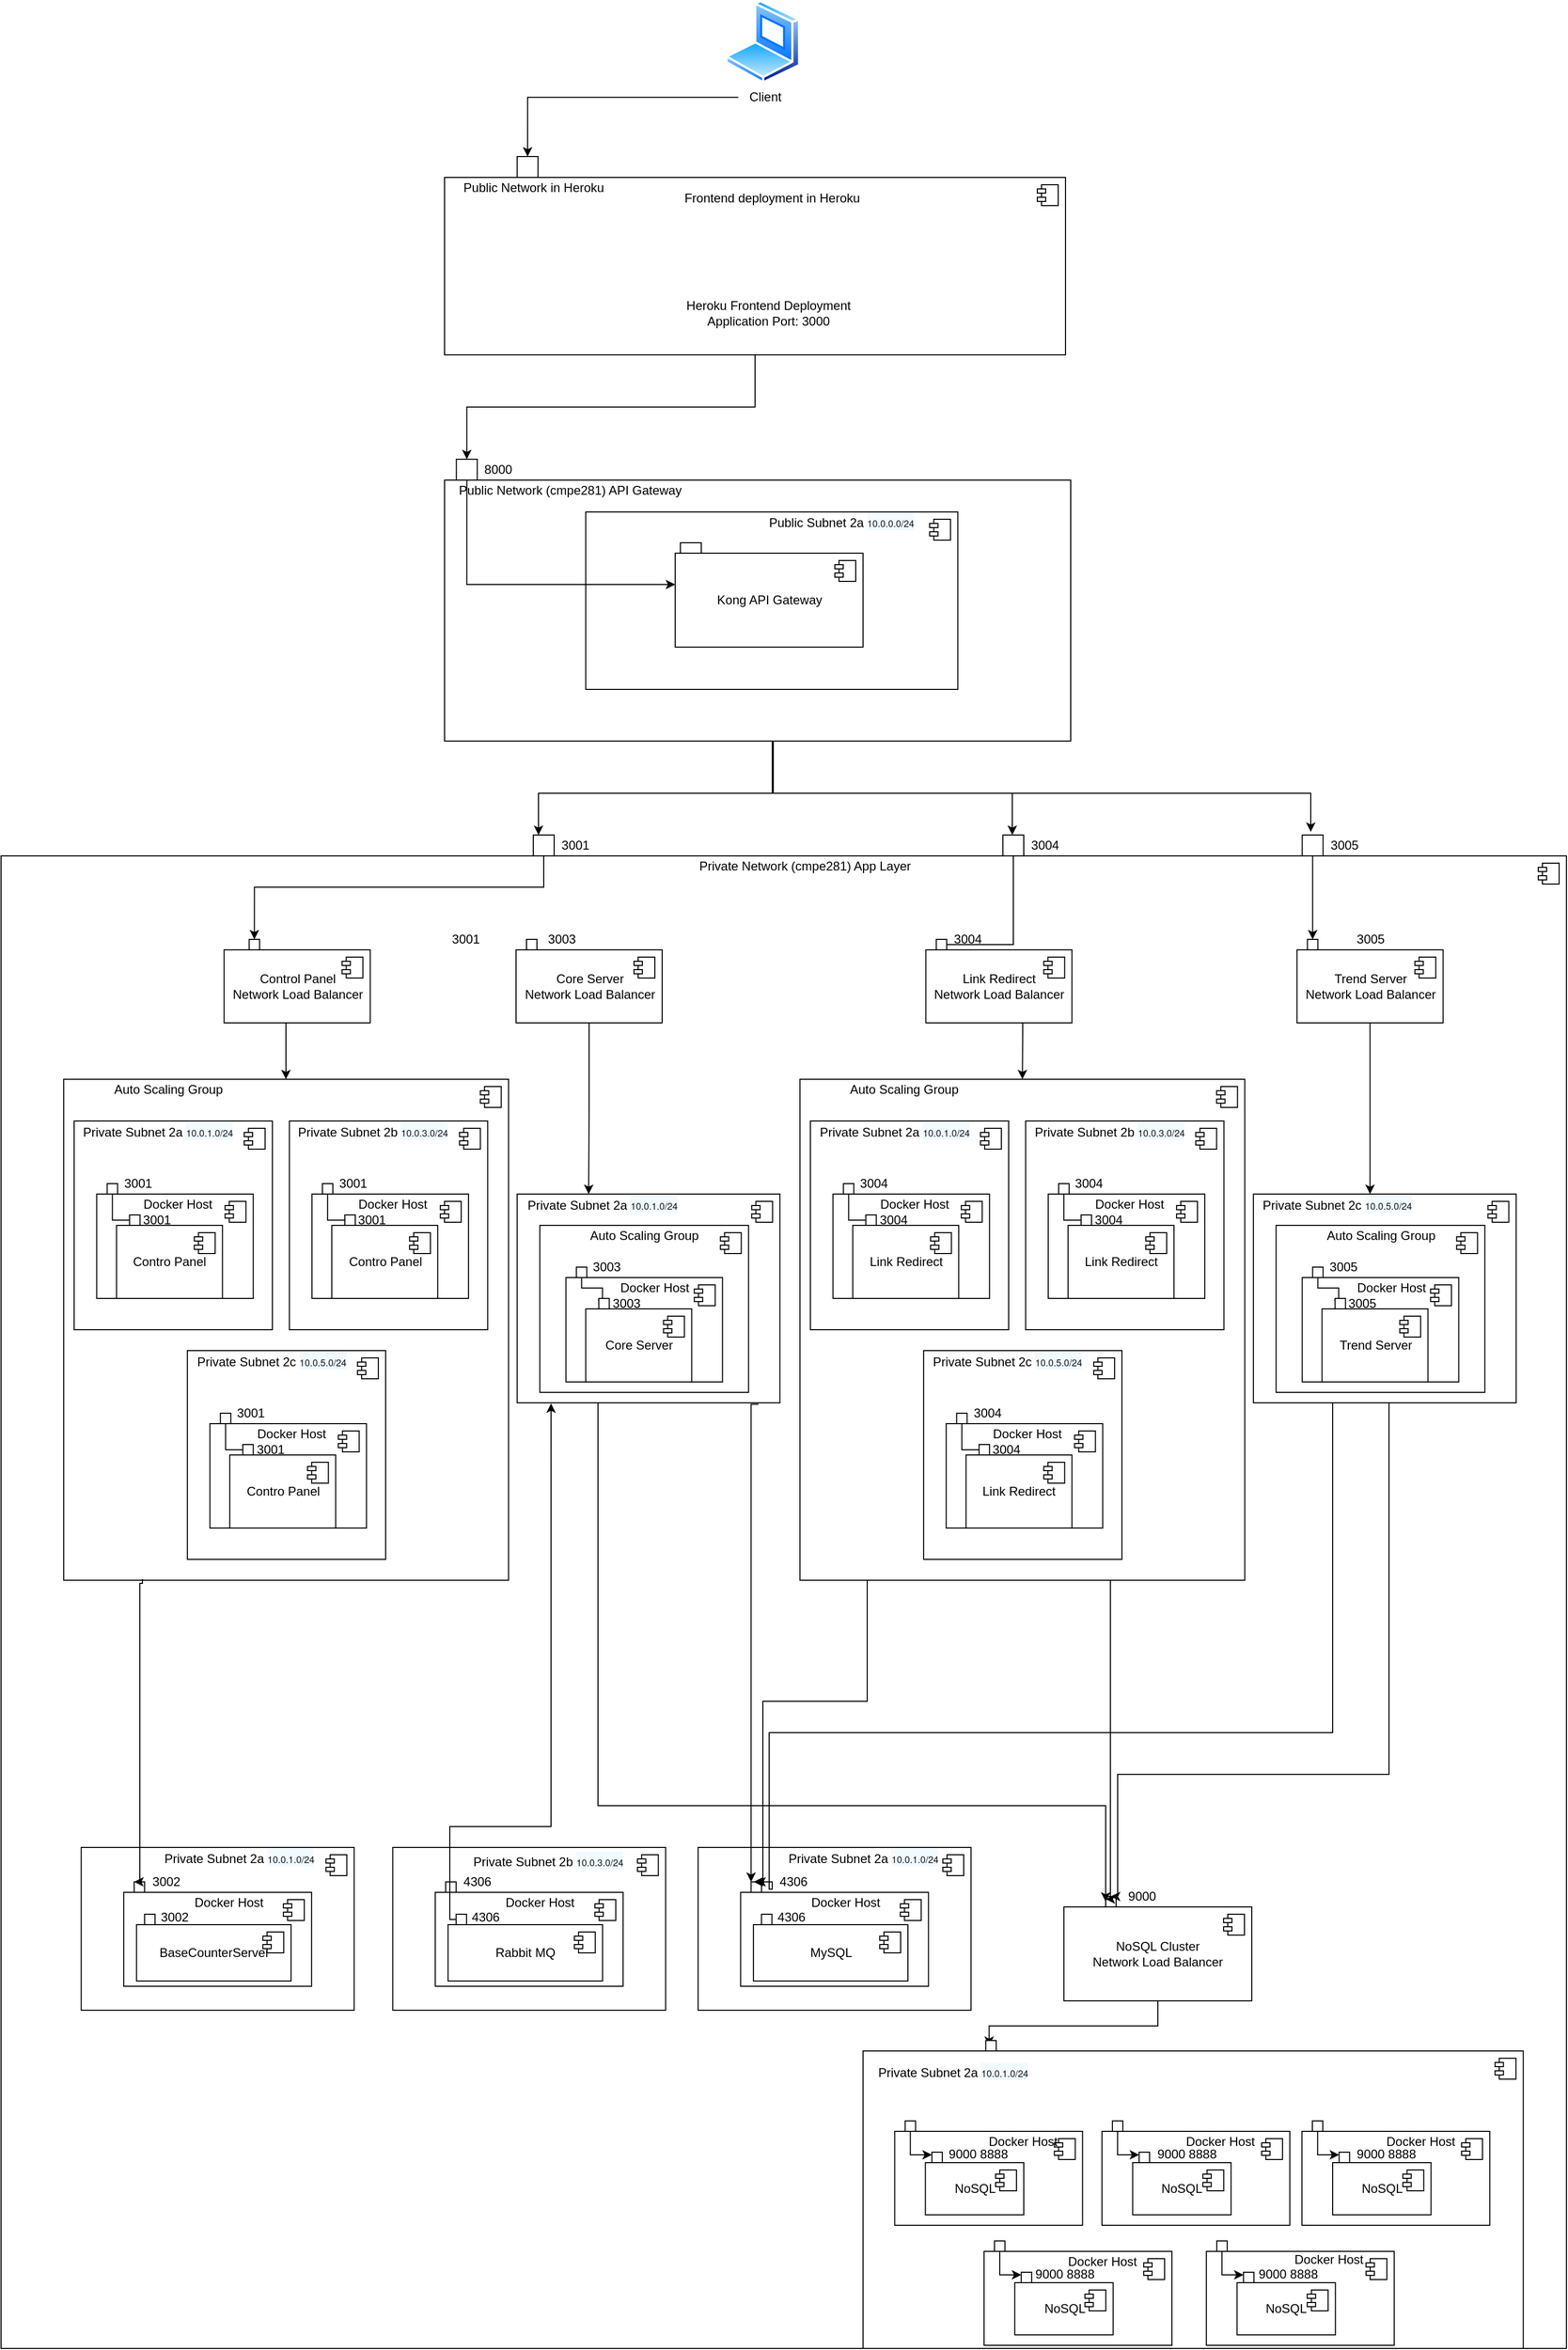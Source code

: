 <mxfile version="14.0.0" type="device"><diagram id="Ht1M8jgEwFfnCIfOTk4-" name="Page-1"><mxGraphModel dx="4558" dy="1909" grid="1" gridSize="10" guides="1" tooltips="1" connect="1" arrows="1" fold="1" page="1" pageScale="1" pageWidth="1169" pageHeight="827" math="0" shadow="0"><root><mxCell id="0"/><mxCell id="1" parent="0"/><mxCell id="uphVBRtUcOa7mPSy8B3G-12" value="" style="html=1;dropTarget=0;" vertex="1" parent="1"><mxGeometry x="175" y="310" width="595" height="170" as="geometry"/></mxCell><mxCell id="uphVBRtUcOa7mPSy8B3G-13" value="" style="shape=module;jettyWidth=8;jettyHeight=4;" vertex="1" parent="uphVBRtUcOa7mPSy8B3G-12"><mxGeometry x="1" width="20" height="20" relative="1" as="geometry"><mxPoint x="-27" y="7" as="offset"/></mxGeometry></mxCell><mxCell id="uphVBRtUcOa7mPSy8B3G-14" value="Public Network in Heroku" style="text;html=1;align=center;verticalAlign=middle;resizable=0;points=[];autosize=1;" vertex="1" parent="1"><mxGeometry x="185" y="310" width="150" height="20" as="geometry"/></mxCell><mxCell id="uphVBRtUcOa7mPSy8B3G-15" value="" style="shape=image;html=1;verticalAlign=top;verticalLabelPosition=bottom;labelBackgroundColor=#ffffff;imageAspect=0;aspect=fixed;image=https://cdn1.iconfinder.com/data/icons/simple-icons/128/heroku-128-black.png" vertex="1" parent="1"><mxGeometry x="444" y="354" width="82" height="82" as="geometry"/></mxCell><mxCell id="uphVBRtUcOa7mPSy8B3G-16" value="Heroku Frontend Deployment&lt;br&gt;Application Port: 3000" style="text;html=1;align=center;verticalAlign=middle;resizable=0;points=[];autosize=1;" vertex="1" parent="1"><mxGeometry x="400" y="425" width="170" height="30" as="geometry"/></mxCell><mxCell id="uphVBRtUcOa7mPSy8B3G-20" value="" style="aspect=fixed;perimeter=ellipsePerimeter;html=1;align=center;shadow=0;dashed=0;spacingTop=3;image;image=img/lib/active_directory/laptop_client.svg;" vertex="1" parent="1"><mxGeometry x="444" y="140" width="72" height="80" as="geometry"/></mxCell><mxCell id="uphVBRtUcOa7mPSy8B3G-25" value="" style="edgeStyle=orthogonalEdgeStyle;rounded=0;orthogonalLoop=1;jettySize=auto;html=1;entryX=0.5;entryY=0;entryDx=0;entryDy=0;" edge="1" parent="1" source="uphVBRtUcOa7mPSy8B3G-21" target="uphVBRtUcOa7mPSy8B3G-978"><mxGeometry relative="1" as="geometry"/></mxCell><mxCell id="uphVBRtUcOa7mPSy8B3G-21" value="Client" style="text;html=1;align=center;verticalAlign=middle;resizable=0;points=[];autosize=1;" vertex="1" parent="1"><mxGeometry x="456.5" y="223.33" width="50" height="20" as="geometry"/></mxCell><mxCell id="uphVBRtUcOa7mPSy8B3G-28" value="" style="html=1;dropTarget=0;" vertex="1" parent="1"><mxGeometry x="175" y="600" width="600" height="250" as="geometry"/></mxCell><mxCell id="uphVBRtUcOa7mPSy8B3G-67" value="" style="edgeStyle=orthogonalEdgeStyle;rounded=0;orthogonalLoop=1;jettySize=auto;html=1;entryX=0.25;entryY=0;entryDx=0;entryDy=0;" edge="1" parent="1"><mxGeometry relative="1" as="geometry"><mxPoint x="490" y="850" as="sourcePoint"/><mxPoint x="265" y="940" as="targetPoint"/><Array as="points"><mxPoint x="490" y="900"/><mxPoint x="265" y="900"/></Array></mxGeometry></mxCell><mxCell id="uphVBRtUcOa7mPSy8B3G-70" value="" style="edgeStyle=orthogonalEdgeStyle;rounded=0;orthogonalLoop=1;jettySize=auto;html=1;entryX=0.5;entryY=0;entryDx=0;entryDy=0;" edge="1" parent="1"><mxGeometry relative="1" as="geometry"><mxPoint x="489" y="850" as="sourcePoint"/><mxPoint x="719" y="940" as="targetPoint"/><Array as="points"><mxPoint x="489" y="900"/><mxPoint x="719" y="900"/></Array></mxGeometry></mxCell><mxCell id="uphVBRtUcOa7mPSy8B3G-151" style="edgeStyle=orthogonalEdgeStyle;rounded=0;orthogonalLoop=1;jettySize=auto;html=1;" edge="1" parent="1" source="uphVBRtUcOa7mPSy8B3G-28"><mxGeometry relative="1" as="geometry"><mxPoint x="489.0" y="852.79" as="sourcePoint"/><mxPoint x="1005" y="937" as="targetPoint"/><Array as="points"><mxPoint x="489" y="900"/><mxPoint x="1005" y="900"/></Array></mxGeometry></mxCell><mxCell id="uphVBRtUcOa7mPSy8B3G-39" value="8000" style="text;html=1;align=center;verticalAlign=middle;resizable=0;points=[];autosize=1;" vertex="1" parent="1"><mxGeometry x="206.3" y="580" width="40" height="20" as="geometry"/></mxCell><mxCell id="uphVBRtUcOa7mPSy8B3G-37" value="" style="html=1;" vertex="1" parent="1"><mxGeometry x="186.3" y="580" width="20" height="20" as="geometry"/></mxCell><mxCell id="uphVBRtUcOa7mPSy8B3G-45" value="" style="edgeStyle=orthogonalEdgeStyle;rounded=0;orthogonalLoop=1;jettySize=auto;html=1;" edge="1" parent="1" source="uphVBRtUcOa7mPSy8B3G-12" target="uphVBRtUcOa7mPSy8B3G-37"><mxGeometry relative="1" as="geometry"><mxPoint x="485" y="480" as="sourcePoint"/><mxPoint x="480" y="575" as="targetPoint"/></mxGeometry></mxCell><mxCell id="uphVBRtUcOa7mPSy8B3G-52" value="" style="html=1;dropTarget=0;" vertex="1" parent="1"><mxGeometry x="-250" y="960" width="1500" height="1430" as="geometry"/></mxCell><mxCell id="uphVBRtUcOa7mPSy8B3G-53" value="" style="shape=module;jettyWidth=8;jettyHeight=4;" vertex="1" parent="uphVBRtUcOa7mPSy8B3G-52"><mxGeometry x="1" width="20" height="20" relative="1" as="geometry"><mxPoint x="-27" y="7" as="offset"/></mxGeometry></mxCell><mxCell id="uphVBRtUcOa7mPSy8B3G-72" value="" style="edgeStyle=orthogonalEdgeStyle;rounded=0;orthogonalLoop=1;jettySize=auto;html=1;entryX=0.5;entryY=0;entryDx=0;entryDy=0;" edge="1" parent="1" source="uphVBRtUcOa7mPSy8B3G-54" target="uphVBRtUcOa7mPSy8B3G-61"><mxGeometry relative="1" as="geometry"><Array as="points"><mxPoint x="270" y="990"/><mxPoint x="-7" y="990"/></Array></mxGeometry></mxCell><mxCell id="uphVBRtUcOa7mPSy8B3G-54" value="" style="html=1;" vertex="1" parent="1"><mxGeometry x="260" y="940" width="20" height="20" as="geometry"/></mxCell><mxCell id="uphVBRtUcOa7mPSy8B3G-71" value="" style="edgeStyle=orthogonalEdgeStyle;rounded=0;orthogonalLoop=1;jettySize=auto;html=1;entryX=0.5;entryY=0;entryDx=0;entryDy=0;" edge="1" parent="1" source="uphVBRtUcOa7mPSy8B3G-55" target="uphVBRtUcOa7mPSy8B3G-62"><mxGeometry relative="1" as="geometry"><Array as="points"><mxPoint x="720" y="1045"/></Array></mxGeometry></mxCell><mxCell id="uphVBRtUcOa7mPSy8B3G-55" value="" style="html=1;" vertex="1" parent="1"><mxGeometry x="710" y="940" width="20" height="20" as="geometry"/></mxCell><mxCell id="uphVBRtUcOa7mPSy8B3G-825" style="edgeStyle=orthogonalEdgeStyle;rounded=0;orthogonalLoop=1;jettySize=auto;html=1;entryX=0.5;entryY=0;entryDx=0;entryDy=0;" edge="1" parent="1" source="uphVBRtUcOa7mPSy8B3G-56" target="uphVBRtUcOa7mPSy8B3G-763"><mxGeometry relative="1" as="geometry"><Array as="points"><mxPoint x="729" y="1130"/><mxPoint x="729" y="1130"/></Array></mxGeometry></mxCell><mxCell id="uphVBRtUcOa7mPSy8B3G-56" value="Link Redirect&lt;br&gt;Network Load Balancer" style="html=1;dropTarget=0;" vertex="1" parent="1"><mxGeometry x="636.18" y="1050" width="140" height="70" as="geometry"/></mxCell><mxCell id="uphVBRtUcOa7mPSy8B3G-57" value="" style="shape=module;jettyWidth=8;jettyHeight=4;" vertex="1" parent="uphVBRtUcOa7mPSy8B3G-56"><mxGeometry x="1" width="20" height="20" relative="1" as="geometry"><mxPoint x="-27" y="7" as="offset"/></mxGeometry></mxCell><mxCell id="uphVBRtUcOa7mPSy8B3G-360" value="" style="edgeStyle=orthogonalEdgeStyle;rounded=0;orthogonalLoop=1;jettySize=auto;html=1;" edge="1" parent="1" source="uphVBRtUcOa7mPSy8B3G-59" target="uphVBRtUcOa7mPSy8B3G-535"><mxGeometry relative="1" as="geometry"><mxPoint x="31" y="1170" as="targetPoint"/><Array as="points"><mxPoint x="23" y="1130"/><mxPoint x="23" y="1130"/></Array></mxGeometry></mxCell><mxCell id="uphVBRtUcOa7mPSy8B3G-59" value="Control Panel&lt;br&gt;Network Load Balancer" style="html=1;dropTarget=0;" vertex="1" parent="1"><mxGeometry x="-36.25" y="1050" width="140" height="70" as="geometry"/></mxCell><mxCell id="uphVBRtUcOa7mPSy8B3G-60" value="" style="shape=module;jettyWidth=8;jettyHeight=4;" vertex="1" parent="uphVBRtUcOa7mPSy8B3G-59"><mxGeometry x="1" width="20" height="20" relative="1" as="geometry"><mxPoint x="-27" y="7" as="offset"/></mxGeometry></mxCell><mxCell id="uphVBRtUcOa7mPSy8B3G-61" value="" style="html=1;" vertex="1" parent="1"><mxGeometry x="-12.25" y="1040" width="10" height="10" as="geometry"/></mxCell><mxCell id="uphVBRtUcOa7mPSy8B3G-62" value="" style="html=1;" vertex="1" parent="1"><mxGeometry x="646.18" y="1040" width="10" height="10" as="geometry"/></mxCell><mxCell id="uphVBRtUcOa7mPSy8B3G-73" value="3001&lt;br&gt;" style="text;html=1;align=center;verticalAlign=middle;resizable=0;points=[];autosize=1;" vertex="1" parent="1"><mxGeometry x="280" y="940" width="40" height="20" as="geometry"/></mxCell><mxCell id="uphVBRtUcOa7mPSy8B3G-74" value="3004" style="text;html=1;align=center;verticalAlign=middle;resizable=0;points=[];autosize=1;" vertex="1" parent="1"><mxGeometry x="656.18" y="1030" width="40" height="20" as="geometry"/></mxCell><mxCell id="uphVBRtUcOa7mPSy8B3G-75" value="3004" style="text;html=1;align=center;verticalAlign=middle;resizable=0;points=[];autosize=1;" vertex="1" parent="1"><mxGeometry x="730" y="940" width="40" height="20" as="geometry"/></mxCell><mxCell id="uphVBRtUcOa7mPSy8B3G-76" value="3001&lt;br&gt;" style="text;html=1;align=center;verticalAlign=middle;resizable=0;points=[];autosize=1;" vertex="1" parent="1"><mxGeometry x="175" y="1030" width="40" height="20" as="geometry"/></mxCell><mxCell id="uphVBRtUcOa7mPSy8B3G-81" value="Private Network (cmpe281) App Layer" style="text;html=1;align=center;verticalAlign=middle;resizable=0;points=[];autosize=1;" vertex="1" parent="1"><mxGeometry x="410" y="960" width="220" height="20" as="geometry"/></mxCell><mxCell id="uphVBRtUcOa7mPSy8B3G-983" style="edgeStyle=orthogonalEdgeStyle;rounded=0;orthogonalLoop=1;jettySize=auto;html=1;entryX=0.191;entryY=-0.017;entryDx=0;entryDy=0;entryPerimeter=0;" edge="1" parent="1" source="uphVBRtUcOa7mPSy8B3G-86" target="uphVBRtUcOa7mPSy8B3G-855"><mxGeometry relative="1" as="geometry"/></mxCell><mxCell id="uphVBRtUcOa7mPSy8B3G-86" value="NoSQL Cluster&lt;br&gt;Network Load Balancer" style="html=1;dropTarget=0;" vertex="1" parent="1"><mxGeometry x="768.48" y="1967" width="180" height="90" as="geometry"/></mxCell><mxCell id="uphVBRtUcOa7mPSy8B3G-87" value="" style="shape=module;jettyWidth=8;jettyHeight=4;" vertex="1" parent="uphVBRtUcOa7mPSy8B3G-86"><mxGeometry x="1" width="20" height="20" relative="1" as="geometry"><mxPoint x="-27" y="7" as="offset"/></mxGeometry></mxCell><mxCell id="uphVBRtUcOa7mPSy8B3G-94" value="" style="html=1;" vertex="1" parent="1"><mxGeometry x="808.48" y="1957" width="10" height="10" as="geometry"/></mxCell><mxCell id="uphVBRtUcOa7mPSy8B3G-140" value="9000" style="text;html=1;align=center;verticalAlign=middle;resizable=0;points=[];autosize=1;" vertex="1" parent="1"><mxGeometry x="823.48" y="1947" width="40" height="20" as="geometry"/></mxCell><mxCell id="uphVBRtUcOa7mPSy8B3G-361" value="" style="edgeStyle=orthogonalEdgeStyle;rounded=0;orthogonalLoop=1;jettySize=auto;html=1;entryX=0.422;entryY=0;entryDx=0;entryDy=0;entryPerimeter=0;" edge="1" parent="1" source="uphVBRtUcOa7mPSy8B3G-143" target="uphVBRtUcOa7mPSy8B3G-749"><mxGeometry relative="1" as="geometry"><mxPoint x="313.59" y="1244.58" as="targetPoint"/></mxGeometry></mxCell><mxCell id="uphVBRtUcOa7mPSy8B3G-143" value="Core Server&lt;br&gt;Network Load Balancer" style="html=1;dropTarget=0;" vertex="1" parent="1"><mxGeometry x="243.5" y="1050" width="140" height="70" as="geometry"/></mxCell><mxCell id="uphVBRtUcOa7mPSy8B3G-144" value="" style="shape=module;jettyWidth=8;jettyHeight=4;" vertex="1" parent="uphVBRtUcOa7mPSy8B3G-143"><mxGeometry x="1" width="20" height="20" relative="1" as="geometry"><mxPoint x="-27" y="7" as="offset"/></mxGeometry></mxCell><mxCell id="uphVBRtUcOa7mPSy8B3G-833" style="edgeStyle=orthogonalEdgeStyle;rounded=0;orthogonalLoop=1;jettySize=auto;html=1;" edge="1" parent="1" source="uphVBRtUcOa7mPSy8B3G-145" target="uphVBRtUcOa7mPSy8B3G-821"><mxGeometry relative="1" as="geometry"><Array as="points"><mxPoint x="1062" y="1250"/><mxPoint x="1062" y="1250"/></Array></mxGeometry></mxCell><mxCell id="uphVBRtUcOa7mPSy8B3G-145" value="Trend Server&lt;br&gt;Network Load Balancer" style="html=1;dropTarget=0;" vertex="1" parent="1"><mxGeometry x="991.8" y="1050" width="140" height="70" as="geometry"/></mxCell><mxCell id="uphVBRtUcOa7mPSy8B3G-146" value="" style="shape=module;jettyWidth=8;jettyHeight=4;" vertex="1" parent="uphVBRtUcOa7mPSy8B3G-145"><mxGeometry x="1" width="20" height="20" relative="1" as="geometry"><mxPoint x="-27" y="7" as="offset"/></mxGeometry></mxCell><mxCell id="uphVBRtUcOa7mPSy8B3G-147" value="3005" style="text;html=1;align=center;verticalAlign=middle;resizable=0;points=[];autosize=1;" vertex="1" parent="1"><mxGeometry x="1041.8" y="1030" width="40" height="20" as="geometry"/></mxCell><mxCell id="uphVBRtUcOa7mPSy8B3G-148" value="" style="html=1;" vertex="1" parent="1"><mxGeometry x="1001.8" y="1040" width="10" height="10" as="geometry"/></mxCell><mxCell id="uphVBRtUcOa7mPSy8B3G-834" value="" style="edgeStyle=orthogonalEdgeStyle;rounded=0;orthogonalLoop=1;jettySize=auto;html=1;" edge="1" parent="1" source="uphVBRtUcOa7mPSy8B3G-149" target="uphVBRtUcOa7mPSy8B3G-148"><mxGeometry relative="1" as="geometry"/></mxCell><mxCell id="uphVBRtUcOa7mPSy8B3G-149" value="" style="html=1;" vertex="1" parent="1"><mxGeometry x="996.8" y="940" width="20" height="20" as="geometry"/></mxCell><mxCell id="uphVBRtUcOa7mPSy8B3G-150" value="3005" style="text;html=1;align=center;verticalAlign=middle;resizable=0;points=[];autosize=1;" vertex="1" parent="1"><mxGeometry x="1016.8" y="940" width="40" height="20" as="geometry"/></mxCell><mxCell id="uphVBRtUcOa7mPSy8B3G-154" value="" style="html=1;" vertex="1" parent="1"><mxGeometry x="253.5" y="1040" width="10" height="10" as="geometry"/></mxCell><mxCell id="uphVBRtUcOa7mPSy8B3G-155" value="3003" style="text;html=1;align=center;verticalAlign=middle;resizable=0;points=[];autosize=1;" vertex="1" parent="1"><mxGeometry x="267" y="1030" width="40" height="20" as="geometry"/></mxCell><mxCell id="uphVBRtUcOa7mPSy8B3G-374" style="edgeStyle=orthogonalEdgeStyle;rounded=0;orthogonalLoop=1;jettySize=auto;html=1;entryX=0;entryY=0.5;entryDx=0;entryDy=0;" edge="1" parent="1" source="uphVBRtUcOa7mPSy8B3G-747" target="uphVBRtUcOa7mPSy8B3G-94"><mxGeometry relative="1" as="geometry"><mxPoint x="321.93" y="1665" as="sourcePoint"/><Array as="points"><mxPoint x="322" y="1870"/><mxPoint x="809" y="1870"/></Array></mxGeometry></mxCell><mxCell id="uphVBRtUcOa7mPSy8B3G-376" value="" style="edgeStyle=orthogonalEdgeStyle;rounded=0;orthogonalLoop=1;jettySize=auto;html=1;entryX=0;entryY=0.25;entryDx=0;entryDy=0;" edge="1" parent="1" source="uphVBRtUcOa7mPSy8B3G-763" target="uphVBRtUcOa7mPSy8B3G-94"><mxGeometry relative="1" as="geometry"><mxPoint x="587.24" y="1730.29" as="sourcePoint"/><Array as="points"><mxPoint x="813" y="1960"/></Array></mxGeometry></mxCell><mxCell id="uphVBRtUcOa7mPSy8B3G-375" value="" style="edgeStyle=orthogonalEdgeStyle;rounded=0;orthogonalLoop=1;jettySize=auto;html=1;entryX=0.5;entryY=0;entryDx=0;entryDy=0;exitX=0.5;exitY=1;exitDx=0;exitDy=0;" edge="1" parent="1" source="uphVBRtUcOa7mPSy8B3G-805" target="uphVBRtUcOa7mPSy8B3G-94"><mxGeometry relative="1" as="geometry"><mxPoint x="903.18" y="1660" as="sourcePoint"/><Array as="points"><mxPoint x="1080" y="1484"/><mxPoint x="1080" y="1840"/><mxPoint x="820" y="1840"/><mxPoint x="820" y="1957"/></Array></mxGeometry></mxCell><mxCell id="uphVBRtUcOa7mPSy8B3G-535" value="" style="html=1;dropTarget=0;" vertex="1" parent="1"><mxGeometry x="-189.95" y="1174" width="426.25" height="480" as="geometry"/></mxCell><mxCell id="uphVBRtUcOa7mPSy8B3G-536" value="" style="shape=module;jettyWidth=8;jettyHeight=4;" vertex="1" parent="uphVBRtUcOa7mPSy8B3G-535"><mxGeometry x="1" width="20" height="20" relative="1" as="geometry"><mxPoint x="-27" y="7" as="offset"/></mxGeometry></mxCell><mxCell id="uphVBRtUcOa7mPSy8B3G-547" value="Auto Scaling Group" style="text;html=1;align=center;verticalAlign=middle;resizable=0;points=[];autosize=1;" vertex="1" parent="1"><mxGeometry x="-150.2" y="1174" width="120" height="20" as="geometry"/></mxCell><mxCell id="uphVBRtUcOa7mPSy8B3G-568" value="&amp;laquo;Annotation&amp;raquo;&lt;br/&gt;&lt;b&gt;Component&lt;/b&gt;" style="html=1;dropTarget=0;" vertex="1" parent="1"><mxGeometry x="-71.45" y="1434" width="190" height="200" as="geometry"/></mxCell><mxCell id="uphVBRtUcOa7mPSy8B3G-569" value="" style="shape=module;jettyWidth=8;jettyHeight=4;" vertex="1" parent="uphVBRtUcOa7mPSy8B3G-568"><mxGeometry x="1" width="20" height="20" relative="1" as="geometry"><mxPoint x="-27" y="7" as="offset"/></mxGeometry></mxCell><mxCell id="uphVBRtUcOa7mPSy8B3G-570" value="" style="html=1;dropTarget=0;" vertex="1" parent="1"><mxGeometry x="-49.82" y="1504" width="150" height="100" as="geometry"/></mxCell><mxCell id="uphVBRtUcOa7mPSy8B3G-571" value="" style="shape=module;jettyWidth=8;jettyHeight=4;" vertex="1" parent="uphVBRtUcOa7mPSy8B3G-570"><mxGeometry x="1" width="20" height="20" relative="1" as="geometry"><mxPoint x="-27" y="7" as="offset"/></mxGeometry></mxCell><mxCell id="uphVBRtUcOa7mPSy8B3G-572" value="Contro Panel" style="html=1;dropTarget=0;" vertex="1" parent="1"><mxGeometry x="-30.82" y="1534" width="101.5" height="70" as="geometry"/></mxCell><mxCell id="uphVBRtUcOa7mPSy8B3G-573" value="" style="shape=module;jettyWidth=8;jettyHeight=4;" vertex="1" parent="uphVBRtUcOa7mPSy8B3G-572"><mxGeometry x="1" width="20" height="20" relative="1" as="geometry"><mxPoint x="-27" y="7" as="offset"/></mxGeometry></mxCell><mxCell id="uphVBRtUcOa7mPSy8B3G-574" value="Docker Host" style="text;html=1;align=center;verticalAlign=middle;resizable=0;points=[];autosize=1;" vertex="1" parent="1"><mxGeometry x="-12.32" y="1504" width="80" height="20" as="geometry"/></mxCell><mxCell id="uphVBRtUcOa7mPSy8B3G-575" value="" style="edgeStyle=orthogonalEdgeStyle;rounded=0;orthogonalLoop=1;jettySize=auto;html=1;" edge="1" parent="1" source="uphVBRtUcOa7mPSy8B3G-576" target="uphVBRtUcOa7mPSy8B3G-572"><mxGeometry relative="1" as="geometry"><Array as="points"><mxPoint x="-34.45" y="1529"/><mxPoint x="-14.45" y="1529"/></Array></mxGeometry></mxCell><mxCell id="uphVBRtUcOa7mPSy8B3G-576" value="" style="html=1;" vertex="1" parent="1"><mxGeometry x="-39.82" y="1494" width="10" height="10" as="geometry"/></mxCell><mxCell id="uphVBRtUcOa7mPSy8B3G-577" value="" style="html=1;" vertex="1" parent="1"><mxGeometry x="-18.32" y="1524" width="10" height="10" as="geometry"/></mxCell><mxCell id="uphVBRtUcOa7mPSy8B3G-578" value="3001&lt;br&gt;" style="text;html=1;align=center;verticalAlign=middle;resizable=0;points=[];autosize=1;" vertex="1" parent="1"><mxGeometry x="-30.82" y="1484" width="40" height="20" as="geometry"/></mxCell><mxCell id="uphVBRtUcOa7mPSy8B3G-579" value="3001&lt;br&gt;" style="text;html=1;align=center;verticalAlign=middle;resizable=0;points=[];autosize=1;" vertex="1" parent="1"><mxGeometry x="-12.32" y="1519" width="40" height="20" as="geometry"/></mxCell><mxCell id="uphVBRtUcOa7mPSy8B3G-585" value="Private Subnet 2c&amp;nbsp;&lt;span style=&quot;color: rgb(22 , 25 , 31) ; font-family: &amp;#34;amazon ember&amp;#34; , &amp;#34;helvetica neue&amp;#34; , &amp;#34;roboto&amp;#34; , &amp;#34;arial&amp;#34; , sans-serif ; background-color: rgb(241 , 250 , 255)&quot;&gt;&lt;font style=&quot;font-size: 9px&quot;&gt;10.0.5.0/24&lt;/font&gt;&lt;/span&gt;" style="text;html=1;align=center;verticalAlign=middle;resizable=0;points=[];autosize=1;" vertex="1" parent="1"><mxGeometry x="-71.45" y="1434" width="160" height="20" as="geometry"/></mxCell><mxCell id="uphVBRtUcOa7mPSy8B3G-616" value="&amp;laquo;Annotation&amp;raquo;&lt;br/&gt;&lt;b&gt;Component&lt;/b&gt;" style="html=1;dropTarget=0;" vertex="1" parent="1"><mxGeometry x="-179.95" y="1214" width="190" height="200" as="geometry"/></mxCell><mxCell id="uphVBRtUcOa7mPSy8B3G-617" value="" style="shape=module;jettyWidth=8;jettyHeight=4;" vertex="1" parent="uphVBRtUcOa7mPSy8B3G-616"><mxGeometry x="1" width="20" height="20" relative="1" as="geometry"><mxPoint x="-27" y="7" as="offset"/></mxGeometry></mxCell><mxCell id="uphVBRtUcOa7mPSy8B3G-618" value="" style="html=1;dropTarget=0;" vertex="1" parent="1"><mxGeometry x="-158.32" y="1284" width="150" height="100" as="geometry"/></mxCell><mxCell id="uphVBRtUcOa7mPSy8B3G-619" value="" style="shape=module;jettyWidth=8;jettyHeight=4;" vertex="1" parent="uphVBRtUcOa7mPSy8B3G-618"><mxGeometry x="1" width="20" height="20" relative="1" as="geometry"><mxPoint x="-27" y="7" as="offset"/></mxGeometry></mxCell><mxCell id="uphVBRtUcOa7mPSy8B3G-620" value="Contro Panel" style="html=1;dropTarget=0;" vertex="1" parent="1"><mxGeometry x="-139.32" y="1314" width="101.5" height="70" as="geometry"/></mxCell><mxCell id="uphVBRtUcOa7mPSy8B3G-621" value="" style="shape=module;jettyWidth=8;jettyHeight=4;" vertex="1" parent="uphVBRtUcOa7mPSy8B3G-620"><mxGeometry x="1" width="20" height="20" relative="1" as="geometry"><mxPoint x="-27" y="7" as="offset"/></mxGeometry></mxCell><mxCell id="uphVBRtUcOa7mPSy8B3G-622" value="Docker Host" style="text;html=1;align=center;verticalAlign=middle;resizable=0;points=[];autosize=1;" vertex="1" parent="1"><mxGeometry x="-120.82" y="1284" width="80" height="20" as="geometry"/></mxCell><mxCell id="uphVBRtUcOa7mPSy8B3G-623" value="" style="edgeStyle=orthogonalEdgeStyle;rounded=0;orthogonalLoop=1;jettySize=auto;html=1;" edge="1" parent="1" source="uphVBRtUcOa7mPSy8B3G-624" target="uphVBRtUcOa7mPSy8B3G-620"><mxGeometry relative="1" as="geometry"><Array as="points"><mxPoint x="-142.95" y="1309"/><mxPoint x="-122.95" y="1309"/></Array></mxGeometry></mxCell><mxCell id="uphVBRtUcOa7mPSy8B3G-624" value="" style="html=1;" vertex="1" parent="1"><mxGeometry x="-148.32" y="1274" width="10" height="10" as="geometry"/></mxCell><mxCell id="uphVBRtUcOa7mPSy8B3G-625" value="" style="html=1;" vertex="1" parent="1"><mxGeometry x="-126.82" y="1304" width="10" height="10" as="geometry"/></mxCell><mxCell id="uphVBRtUcOa7mPSy8B3G-626" value="3001&lt;br&gt;" style="text;html=1;align=center;verticalAlign=middle;resizable=0;points=[];autosize=1;" vertex="1" parent="1"><mxGeometry x="-139.32" y="1264" width="40" height="20" as="geometry"/></mxCell><mxCell id="uphVBRtUcOa7mPSy8B3G-627" value="3001&lt;br&gt;" style="text;html=1;align=center;verticalAlign=middle;resizable=0;points=[];autosize=1;" vertex="1" parent="1"><mxGeometry x="-120.82" y="1299" width="40" height="20" as="geometry"/></mxCell><mxCell id="uphVBRtUcOa7mPSy8B3G-628" value="Private Subnet 2a&amp;nbsp;&lt;span style=&quot;color: rgb(22 , 25 , 31) ; font-family: &amp;#34;amazon ember&amp;#34; , &amp;#34;helvetica neue&amp;#34; , &amp;#34;roboto&amp;#34; , &amp;#34;arial&amp;#34; , sans-serif ; background-color: rgb(241 , 250 , 255)&quot;&gt;&lt;font style=&quot;font-size: 9px&quot;&gt;10.0.1.0/24&lt;/font&gt;&lt;/span&gt;" style="text;html=1;align=center;verticalAlign=middle;resizable=0;points=[];autosize=1;" vertex="1" parent="1"><mxGeometry x="-179.95" y="1214" width="160" height="20" as="geometry"/></mxCell><mxCell id="uphVBRtUcOa7mPSy8B3G-629" value="&amp;laquo;Annotation&amp;raquo;&lt;br/&gt;&lt;b&gt;Component&lt;/b&gt;" style="html=1;dropTarget=0;" vertex="1" parent="1"><mxGeometry x="26.3" y="1214" width="190" height="200" as="geometry"/></mxCell><mxCell id="uphVBRtUcOa7mPSy8B3G-630" value="" style="shape=module;jettyWidth=8;jettyHeight=4;" vertex="1" parent="uphVBRtUcOa7mPSy8B3G-629"><mxGeometry x="1" width="20" height="20" relative="1" as="geometry"><mxPoint x="-27" y="7" as="offset"/></mxGeometry></mxCell><mxCell id="uphVBRtUcOa7mPSy8B3G-631" value="" style="html=1;dropTarget=0;" vertex="1" parent="1"><mxGeometry x="47.93" y="1284" width="150" height="100" as="geometry"/></mxCell><mxCell id="uphVBRtUcOa7mPSy8B3G-632" value="" style="shape=module;jettyWidth=8;jettyHeight=4;" vertex="1" parent="uphVBRtUcOa7mPSy8B3G-631"><mxGeometry x="1" width="20" height="20" relative="1" as="geometry"><mxPoint x="-27" y="7" as="offset"/></mxGeometry></mxCell><mxCell id="uphVBRtUcOa7mPSy8B3G-633" value="Contro Panel" style="html=1;dropTarget=0;" vertex="1" parent="1"><mxGeometry x="66.93" y="1314" width="101.5" height="70" as="geometry"/></mxCell><mxCell id="uphVBRtUcOa7mPSy8B3G-634" value="" style="shape=module;jettyWidth=8;jettyHeight=4;" vertex="1" parent="uphVBRtUcOa7mPSy8B3G-633"><mxGeometry x="1" width="20" height="20" relative="1" as="geometry"><mxPoint x="-27" y="7" as="offset"/></mxGeometry></mxCell><mxCell id="uphVBRtUcOa7mPSy8B3G-635" value="Docker Host" style="text;html=1;align=center;verticalAlign=middle;resizable=0;points=[];autosize=1;" vertex="1" parent="1"><mxGeometry x="85.43" y="1284" width="80" height="20" as="geometry"/></mxCell><mxCell id="uphVBRtUcOa7mPSy8B3G-636" value="" style="edgeStyle=orthogonalEdgeStyle;rounded=0;orthogonalLoop=1;jettySize=auto;html=1;" edge="1" parent="1" source="uphVBRtUcOa7mPSy8B3G-637" target="uphVBRtUcOa7mPSy8B3G-633"><mxGeometry relative="1" as="geometry"><Array as="points"><mxPoint x="63.3" y="1309"/><mxPoint x="83.3" y="1309"/></Array></mxGeometry></mxCell><mxCell id="uphVBRtUcOa7mPSy8B3G-637" value="" style="html=1;" vertex="1" parent="1"><mxGeometry x="57.93" y="1274" width="10" height="10" as="geometry"/></mxCell><mxCell id="uphVBRtUcOa7mPSy8B3G-638" value="" style="html=1;" vertex="1" parent="1"><mxGeometry x="79.43" y="1304" width="10" height="10" as="geometry"/></mxCell><mxCell id="uphVBRtUcOa7mPSy8B3G-639" value="3001&lt;br&gt;" style="text;html=1;align=center;verticalAlign=middle;resizable=0;points=[];autosize=1;" vertex="1" parent="1"><mxGeometry x="66.93" y="1264" width="40" height="20" as="geometry"/></mxCell><mxCell id="uphVBRtUcOa7mPSy8B3G-640" value="3001&lt;br&gt;" style="text;html=1;align=center;verticalAlign=middle;resizable=0;points=[];autosize=1;" vertex="1" parent="1"><mxGeometry x="85.43" y="1299" width="40" height="20" as="geometry"/></mxCell><mxCell id="uphVBRtUcOa7mPSy8B3G-641" value="Private Subnet 2b&amp;nbsp;&lt;span style=&quot;color: rgb(22 , 25 , 31) ; font-family: &amp;#34;amazon ember&amp;#34; , &amp;#34;helvetica neue&amp;#34; , &amp;#34;roboto&amp;#34; , &amp;#34;arial&amp;#34; , sans-serif ; background-color: rgb(241 , 250 , 255)&quot;&gt;&lt;font style=&quot;font-size: 9px&quot;&gt;10.0.3.0/24&lt;/font&gt;&lt;/span&gt;" style="text;html=1;align=center;verticalAlign=middle;resizable=0;points=[];autosize=1;" vertex="1" parent="1"><mxGeometry x="26.3" y="1214" width="160" height="20" as="geometry"/></mxCell><mxCell id="uphVBRtUcOa7mPSy8B3G-747" value="" style="html=1;dropTarget=0;" vertex="1" parent="1"><mxGeometry x="244.55" y="1284" width="251.75" height="200" as="geometry"/></mxCell><mxCell id="uphVBRtUcOa7mPSy8B3G-748" value="" style="shape=module;jettyWidth=8;jettyHeight=4;" vertex="1" parent="uphVBRtUcOa7mPSy8B3G-747"><mxGeometry x="1" width="20" height="20" relative="1" as="geometry"><mxPoint x="-27" y="7" as="offset"/></mxGeometry></mxCell><mxCell id="uphVBRtUcOa7mPSy8B3G-749" value="Private Subnet 2a&amp;nbsp;&lt;span style=&quot;color: rgb(22 , 25 , 31) ; font-family: &amp;#34;amazon ember&amp;#34; , &amp;#34;helvetica neue&amp;#34; , &amp;#34;roboto&amp;#34; , &amp;#34;arial&amp;#34; , sans-serif ; background-color: rgb(241 , 250 , 255)&quot;&gt;&lt;font style=&quot;font-size: 9px&quot;&gt;10.0.1.0/24&lt;/font&gt;&lt;/span&gt;" style="text;html=1;align=center;verticalAlign=middle;resizable=0;points=[];autosize=1;" vertex="1" parent="1"><mxGeometry x="245.55" y="1284" width="160" height="20" as="geometry"/></mxCell><mxCell id="uphVBRtUcOa7mPSy8B3G-750" value="" style="html=1;dropTarget=0;" vertex="1" parent="1"><mxGeometry x="266.3" y="1314" width="200" height="160" as="geometry"/></mxCell><mxCell id="uphVBRtUcOa7mPSy8B3G-751" value="" style="shape=module;jettyWidth=8;jettyHeight=4;" vertex="1" parent="uphVBRtUcOa7mPSy8B3G-750"><mxGeometry x="1" width="20" height="20" relative="1" as="geometry"><mxPoint x="-27" y="7" as="offset"/></mxGeometry></mxCell><mxCell id="uphVBRtUcOa7mPSy8B3G-752" value="" style="html=1;dropTarget=0;" vertex="1" parent="1"><mxGeometry x="291.3" y="1364" width="150" height="100" as="geometry"/></mxCell><mxCell id="uphVBRtUcOa7mPSy8B3G-753" value="" style="shape=module;jettyWidth=8;jettyHeight=4;" vertex="1" parent="uphVBRtUcOa7mPSy8B3G-752"><mxGeometry x="1" width="20" height="20" relative="1" as="geometry"><mxPoint x="-27" y="7" as="offset"/></mxGeometry></mxCell><mxCell id="uphVBRtUcOa7mPSy8B3G-754" value="Core Server" style="html=1;dropTarget=0;" vertex="1" parent="1"><mxGeometry x="310.3" y="1394" width="101.5" height="70" as="geometry"/></mxCell><mxCell id="uphVBRtUcOa7mPSy8B3G-755" value="" style="shape=module;jettyWidth=8;jettyHeight=4;" vertex="1" parent="uphVBRtUcOa7mPSy8B3G-754"><mxGeometry x="1" width="20" height="20" relative="1" as="geometry"><mxPoint x="-27" y="7" as="offset"/></mxGeometry></mxCell><mxCell id="uphVBRtUcOa7mPSy8B3G-756" value="Docker Host" style="text;html=1;align=center;verticalAlign=middle;resizable=0;points=[];autosize=1;" vertex="1" parent="1"><mxGeometry x="336.3" y="1364" width="80" height="20" as="geometry"/></mxCell><mxCell id="uphVBRtUcOa7mPSy8B3G-757" value="" style="edgeStyle=orthogonalEdgeStyle;rounded=0;orthogonalLoop=1;jettySize=auto;html=1;" edge="1" parent="1" source="uphVBRtUcOa7mPSy8B3G-758" target="uphVBRtUcOa7mPSy8B3G-754"><mxGeometry relative="1" as="geometry"><Array as="points"><mxPoint x="306.3" y="1374"/><mxPoint x="326.3" y="1374"/></Array></mxGeometry></mxCell><mxCell id="uphVBRtUcOa7mPSy8B3G-758" value="" style="html=1;" vertex="1" parent="1"><mxGeometry x="301.3" y="1354" width="10" height="10" as="geometry"/></mxCell><mxCell id="uphVBRtUcOa7mPSy8B3G-759" value="" style="html=1;" vertex="1" parent="1"><mxGeometry x="322.8" y="1384" width="10" height="10" as="geometry"/></mxCell><mxCell id="uphVBRtUcOa7mPSy8B3G-760" value="3003" style="text;html=1;align=center;verticalAlign=middle;resizable=0;points=[];autosize=1;" vertex="1" parent="1"><mxGeometry x="310.3" y="1344" width="40" height="20" as="geometry"/></mxCell><mxCell id="uphVBRtUcOa7mPSy8B3G-761" value="3003" style="text;html=1;align=center;verticalAlign=middle;resizable=0;points=[];autosize=1;" vertex="1" parent="1"><mxGeometry x="328.8" y="1379" width="40" height="20" as="geometry"/></mxCell><mxCell id="uphVBRtUcOa7mPSy8B3G-762" value="Auto Scaling Group" style="text;html=1;align=center;verticalAlign=middle;resizable=0;points=[];autosize=1;" vertex="1" parent="1"><mxGeometry x="306.3" y="1314" width="120" height="20" as="geometry"/></mxCell><mxCell id="uphVBRtUcOa7mPSy8B3G-763" value="" style="html=1;dropTarget=0;" vertex="1" parent="1"><mxGeometry x="515.55" y="1174" width="426.25" height="480" as="geometry"/></mxCell><mxCell id="uphVBRtUcOa7mPSy8B3G-764" value="" style="shape=module;jettyWidth=8;jettyHeight=4;" vertex="1" parent="uphVBRtUcOa7mPSy8B3G-763"><mxGeometry x="1" width="20" height="20" relative="1" as="geometry"><mxPoint x="-27" y="7" as="offset"/></mxGeometry></mxCell><mxCell id="uphVBRtUcOa7mPSy8B3G-765" value="Auto Scaling Group" style="text;html=1;align=center;verticalAlign=middle;resizable=0;points=[];autosize=1;" vertex="1" parent="1"><mxGeometry x="555.3" y="1174" width="120" height="20" as="geometry"/></mxCell><mxCell id="uphVBRtUcOa7mPSy8B3G-766" value="&amp;laquo;Annotation&amp;raquo;&lt;br/&gt;&lt;b&gt;Component&lt;/b&gt;" style="html=1;dropTarget=0;" vertex="1" parent="1"><mxGeometry x="634.05" y="1434" width="190" height="200" as="geometry"/></mxCell><mxCell id="uphVBRtUcOa7mPSy8B3G-767" value="" style="shape=module;jettyWidth=8;jettyHeight=4;" vertex="1" parent="uphVBRtUcOa7mPSy8B3G-766"><mxGeometry x="1" width="20" height="20" relative="1" as="geometry"><mxPoint x="-27" y="7" as="offset"/></mxGeometry></mxCell><mxCell id="uphVBRtUcOa7mPSy8B3G-768" value="" style="html=1;dropTarget=0;" vertex="1" parent="1"><mxGeometry x="655.68" y="1504" width="150" height="100" as="geometry"/></mxCell><mxCell id="uphVBRtUcOa7mPSy8B3G-769" value="" style="shape=module;jettyWidth=8;jettyHeight=4;" vertex="1" parent="uphVBRtUcOa7mPSy8B3G-768"><mxGeometry x="1" width="20" height="20" relative="1" as="geometry"><mxPoint x="-27" y="7" as="offset"/></mxGeometry></mxCell><mxCell id="uphVBRtUcOa7mPSy8B3G-770" value="Link Redirect" style="html=1;dropTarget=0;" vertex="1" parent="1"><mxGeometry x="674.68" y="1534" width="101.5" height="70" as="geometry"/></mxCell><mxCell id="uphVBRtUcOa7mPSy8B3G-771" value="" style="shape=module;jettyWidth=8;jettyHeight=4;" vertex="1" parent="uphVBRtUcOa7mPSy8B3G-770"><mxGeometry x="1" width="20" height="20" relative="1" as="geometry"><mxPoint x="-27" y="7" as="offset"/></mxGeometry></mxCell><mxCell id="uphVBRtUcOa7mPSy8B3G-772" value="Docker Host" style="text;html=1;align=center;verticalAlign=middle;resizable=0;points=[];autosize=1;" vertex="1" parent="1"><mxGeometry x="693.18" y="1504" width="80" height="20" as="geometry"/></mxCell><mxCell id="uphVBRtUcOa7mPSy8B3G-773" value="" style="edgeStyle=orthogonalEdgeStyle;rounded=0;orthogonalLoop=1;jettySize=auto;html=1;" edge="1" parent="1" source="uphVBRtUcOa7mPSy8B3G-774" target="uphVBRtUcOa7mPSy8B3G-770"><mxGeometry relative="1" as="geometry"><Array as="points"><mxPoint x="671.05" y="1529"/><mxPoint x="691.05" y="1529"/></Array></mxGeometry></mxCell><mxCell id="uphVBRtUcOa7mPSy8B3G-774" value="" style="html=1;" vertex="1" parent="1"><mxGeometry x="665.68" y="1494" width="10" height="10" as="geometry"/></mxCell><mxCell id="uphVBRtUcOa7mPSy8B3G-775" value="" style="html=1;" vertex="1" parent="1"><mxGeometry x="687.18" y="1524" width="10" height="10" as="geometry"/></mxCell><mxCell id="uphVBRtUcOa7mPSy8B3G-776" value="3004" style="text;html=1;align=center;verticalAlign=middle;resizable=0;points=[];autosize=1;" vertex="1" parent="1"><mxGeometry x="674.68" y="1484" width="40" height="20" as="geometry"/></mxCell><mxCell id="uphVBRtUcOa7mPSy8B3G-777" value="3004" style="text;html=1;align=center;verticalAlign=middle;resizable=0;points=[];autosize=1;" vertex="1" parent="1"><mxGeometry x="693.18" y="1519" width="40" height="20" as="geometry"/></mxCell><mxCell id="uphVBRtUcOa7mPSy8B3G-778" value="Private Subnet 2c&amp;nbsp;&lt;span style=&quot;color: rgb(22 , 25 , 31) ; font-family: &amp;#34;amazon ember&amp;#34; , &amp;#34;helvetica neue&amp;#34; , &amp;#34;roboto&amp;#34; , &amp;#34;arial&amp;#34; , sans-serif ; background-color: rgb(241 , 250 , 255)&quot;&gt;&lt;font style=&quot;font-size: 9px&quot;&gt;10.0.5.0/24&lt;/font&gt;&lt;/span&gt;" style="text;html=1;align=center;verticalAlign=middle;resizable=0;points=[];autosize=1;" vertex="1" parent="1"><mxGeometry x="634.05" y="1434" width="160" height="20" as="geometry"/></mxCell><mxCell id="uphVBRtUcOa7mPSy8B3G-779" value="&amp;laquo;Annotation&amp;raquo;&lt;br/&gt;&lt;b&gt;Component&lt;/b&gt;" style="html=1;dropTarget=0;" vertex="1" parent="1"><mxGeometry x="525.55" y="1214" width="190" height="200" as="geometry"/></mxCell><mxCell id="uphVBRtUcOa7mPSy8B3G-780" value="" style="shape=module;jettyWidth=8;jettyHeight=4;" vertex="1" parent="uphVBRtUcOa7mPSy8B3G-779"><mxGeometry x="1" width="20" height="20" relative="1" as="geometry"><mxPoint x="-27" y="7" as="offset"/></mxGeometry></mxCell><mxCell id="uphVBRtUcOa7mPSy8B3G-781" value="" style="html=1;dropTarget=0;" vertex="1" parent="1"><mxGeometry x="547.18" y="1284" width="150" height="100" as="geometry"/></mxCell><mxCell id="uphVBRtUcOa7mPSy8B3G-782" value="" style="shape=module;jettyWidth=8;jettyHeight=4;" vertex="1" parent="uphVBRtUcOa7mPSy8B3G-781"><mxGeometry x="1" width="20" height="20" relative="1" as="geometry"><mxPoint x="-27" y="7" as="offset"/></mxGeometry></mxCell><mxCell id="uphVBRtUcOa7mPSy8B3G-783" value="Link Redirect" style="html=1;dropTarget=0;" vertex="1" parent="1"><mxGeometry x="566.18" y="1314" width="101.5" height="70" as="geometry"/></mxCell><mxCell id="uphVBRtUcOa7mPSy8B3G-784" value="" style="shape=module;jettyWidth=8;jettyHeight=4;" vertex="1" parent="uphVBRtUcOa7mPSy8B3G-783"><mxGeometry x="1" width="20" height="20" relative="1" as="geometry"><mxPoint x="-27" y="7" as="offset"/></mxGeometry></mxCell><mxCell id="uphVBRtUcOa7mPSy8B3G-785" value="Docker Host" style="text;html=1;align=center;verticalAlign=middle;resizable=0;points=[];autosize=1;" vertex="1" parent="1"><mxGeometry x="584.68" y="1284" width="80" height="20" as="geometry"/></mxCell><mxCell id="uphVBRtUcOa7mPSy8B3G-786" value="" style="edgeStyle=orthogonalEdgeStyle;rounded=0;orthogonalLoop=1;jettySize=auto;html=1;" edge="1" parent="1" source="uphVBRtUcOa7mPSy8B3G-787" target="uphVBRtUcOa7mPSy8B3G-783"><mxGeometry relative="1" as="geometry"><Array as="points"><mxPoint x="562.55" y="1309"/><mxPoint x="582.55" y="1309"/></Array></mxGeometry></mxCell><mxCell id="uphVBRtUcOa7mPSy8B3G-787" value="" style="html=1;" vertex="1" parent="1"><mxGeometry x="557.18" y="1274" width="10" height="10" as="geometry"/></mxCell><mxCell id="uphVBRtUcOa7mPSy8B3G-788" value="" style="html=1;" vertex="1" parent="1"><mxGeometry x="578.68" y="1304" width="10" height="10" as="geometry"/></mxCell><mxCell id="uphVBRtUcOa7mPSy8B3G-789" value="3004" style="text;html=1;align=center;verticalAlign=middle;resizable=0;points=[];autosize=1;" vertex="1" parent="1"><mxGeometry x="566.18" y="1264" width="40" height="20" as="geometry"/></mxCell><mxCell id="uphVBRtUcOa7mPSy8B3G-790" value="3004" style="text;html=1;align=center;verticalAlign=middle;resizable=0;points=[];autosize=1;" vertex="1" parent="1"><mxGeometry x="584.68" y="1299" width="40" height="20" as="geometry"/></mxCell><mxCell id="uphVBRtUcOa7mPSy8B3G-791" value="Private Subnet 2a&amp;nbsp;&lt;span style=&quot;color: rgb(22 , 25 , 31) ; font-family: &amp;#34;amazon ember&amp;#34; , &amp;#34;helvetica neue&amp;#34; , &amp;#34;roboto&amp;#34; , &amp;#34;arial&amp;#34; , sans-serif ; background-color: rgb(241 , 250 , 255)&quot;&gt;&lt;font style=&quot;font-size: 9px&quot;&gt;10.0.1.0/24&lt;/font&gt;&lt;/span&gt;" style="text;html=1;align=center;verticalAlign=middle;resizable=0;points=[];autosize=1;" vertex="1" parent="1"><mxGeometry x="525.55" y="1214" width="160" height="20" as="geometry"/></mxCell><mxCell id="uphVBRtUcOa7mPSy8B3G-792" value="&amp;laquo;Annotation&amp;raquo;&lt;br/&gt;&lt;b&gt;Component&lt;/b&gt;" style="html=1;dropTarget=0;" vertex="1" parent="1"><mxGeometry x="731.8" y="1214" width="190" height="200" as="geometry"/></mxCell><mxCell id="uphVBRtUcOa7mPSy8B3G-793" value="" style="shape=module;jettyWidth=8;jettyHeight=4;" vertex="1" parent="uphVBRtUcOa7mPSy8B3G-792"><mxGeometry x="1" width="20" height="20" relative="1" as="geometry"><mxPoint x="-27" y="7" as="offset"/></mxGeometry></mxCell><mxCell id="uphVBRtUcOa7mPSy8B3G-794" value="" style="html=1;dropTarget=0;" vertex="1" parent="1"><mxGeometry x="753.43" y="1284" width="150" height="100" as="geometry"/></mxCell><mxCell id="uphVBRtUcOa7mPSy8B3G-795" value="" style="shape=module;jettyWidth=8;jettyHeight=4;" vertex="1" parent="uphVBRtUcOa7mPSy8B3G-794"><mxGeometry x="1" width="20" height="20" relative="1" as="geometry"><mxPoint x="-27" y="7" as="offset"/></mxGeometry></mxCell><mxCell id="uphVBRtUcOa7mPSy8B3G-796" value="Link Redirect" style="html=1;dropTarget=0;" vertex="1" parent="1"><mxGeometry x="772.43" y="1314" width="101.5" height="70" as="geometry"/></mxCell><mxCell id="uphVBRtUcOa7mPSy8B3G-797" value="" style="shape=module;jettyWidth=8;jettyHeight=4;" vertex="1" parent="uphVBRtUcOa7mPSy8B3G-796"><mxGeometry x="1" width="20" height="20" relative="1" as="geometry"><mxPoint x="-27" y="7" as="offset"/></mxGeometry></mxCell><mxCell id="uphVBRtUcOa7mPSy8B3G-798" value="Docker Host" style="text;html=1;align=center;verticalAlign=middle;resizable=0;points=[];autosize=1;" vertex="1" parent="1"><mxGeometry x="790.93" y="1284" width="80" height="20" as="geometry"/></mxCell><mxCell id="uphVBRtUcOa7mPSy8B3G-799" value="" style="edgeStyle=orthogonalEdgeStyle;rounded=0;orthogonalLoop=1;jettySize=auto;html=1;" edge="1" parent="1" source="uphVBRtUcOa7mPSy8B3G-800" target="uphVBRtUcOa7mPSy8B3G-796"><mxGeometry relative="1" as="geometry"><Array as="points"><mxPoint x="768.8" y="1309"/><mxPoint x="788.8" y="1309"/></Array></mxGeometry></mxCell><mxCell id="uphVBRtUcOa7mPSy8B3G-800" value="" style="html=1;" vertex="1" parent="1"><mxGeometry x="763.43" y="1274" width="10" height="10" as="geometry"/></mxCell><mxCell id="uphVBRtUcOa7mPSy8B3G-801" value="" style="html=1;" vertex="1" parent="1"><mxGeometry x="784.93" y="1304" width="10" height="10" as="geometry"/></mxCell><mxCell id="uphVBRtUcOa7mPSy8B3G-802" value="3004" style="text;html=1;align=center;verticalAlign=middle;resizable=0;points=[];autosize=1;" vertex="1" parent="1"><mxGeometry x="772.43" y="1264" width="40" height="20" as="geometry"/></mxCell><mxCell id="uphVBRtUcOa7mPSy8B3G-803" value="3004" style="text;html=1;align=center;verticalAlign=middle;resizable=0;points=[];autosize=1;" vertex="1" parent="1"><mxGeometry x="790.93" y="1299" width="40" height="20" as="geometry"/></mxCell><mxCell id="uphVBRtUcOa7mPSy8B3G-804" value="Private Subnet 2b&amp;nbsp;&lt;span style=&quot;color: rgb(22 , 25 , 31) ; font-family: &amp;#34;amazon ember&amp;#34; , &amp;#34;helvetica neue&amp;#34; , &amp;#34;roboto&amp;#34; , &amp;#34;arial&amp;#34; , sans-serif ; background-color: rgb(241 , 250 , 255)&quot;&gt;&lt;font style=&quot;font-size: 9px&quot;&gt;10.0.3.0/24&lt;/font&gt;&lt;/span&gt;" style="text;html=1;align=center;verticalAlign=middle;resizable=0;points=[];autosize=1;" vertex="1" parent="1"><mxGeometry x="731.8" y="1214" width="160" height="20" as="geometry"/></mxCell><mxCell id="uphVBRtUcOa7mPSy8B3G-805" value="" style="html=1;dropTarget=0;" vertex="1" parent="1"><mxGeometry x="950.05" y="1284" width="251.75" height="200" as="geometry"/></mxCell><mxCell id="uphVBRtUcOa7mPSy8B3G-806" value="" style="shape=module;jettyWidth=8;jettyHeight=4;" vertex="1" parent="uphVBRtUcOa7mPSy8B3G-805"><mxGeometry x="1" width="20" height="20" relative="1" as="geometry"><mxPoint x="-27" y="7" as="offset"/></mxGeometry></mxCell><mxCell id="uphVBRtUcOa7mPSy8B3G-808" value="" style="html=1;dropTarget=0;" vertex="1" parent="1"><mxGeometry x="971.8" y="1314" width="200" height="160" as="geometry"/></mxCell><mxCell id="uphVBRtUcOa7mPSy8B3G-809" value="" style="shape=module;jettyWidth=8;jettyHeight=4;" vertex="1" parent="uphVBRtUcOa7mPSy8B3G-808"><mxGeometry x="1" width="20" height="20" relative="1" as="geometry"><mxPoint x="-27" y="7" as="offset"/></mxGeometry></mxCell><mxCell id="uphVBRtUcOa7mPSy8B3G-810" value="" style="html=1;dropTarget=0;" vertex="1" parent="1"><mxGeometry x="996.8" y="1364" width="150" height="100" as="geometry"/></mxCell><mxCell id="uphVBRtUcOa7mPSy8B3G-811" value="" style="shape=module;jettyWidth=8;jettyHeight=4;" vertex="1" parent="uphVBRtUcOa7mPSy8B3G-810"><mxGeometry x="1" width="20" height="20" relative="1" as="geometry"><mxPoint x="-27" y="7" as="offset"/></mxGeometry></mxCell><mxCell id="uphVBRtUcOa7mPSy8B3G-812" value="Trend Server" style="html=1;dropTarget=0;" vertex="1" parent="1"><mxGeometry x="1015.8" y="1394" width="101.5" height="70" as="geometry"/></mxCell><mxCell id="uphVBRtUcOa7mPSy8B3G-813" value="" style="shape=module;jettyWidth=8;jettyHeight=4;" vertex="1" parent="uphVBRtUcOa7mPSy8B3G-812"><mxGeometry x="1" width="20" height="20" relative="1" as="geometry"><mxPoint x="-27" y="7" as="offset"/></mxGeometry></mxCell><mxCell id="uphVBRtUcOa7mPSy8B3G-814" value="Docker Host" style="text;html=1;align=center;verticalAlign=middle;resizable=0;points=[];autosize=1;" vertex="1" parent="1"><mxGeometry x="1041.8" y="1364" width="80" height="20" as="geometry"/></mxCell><mxCell id="uphVBRtUcOa7mPSy8B3G-815" value="" style="edgeStyle=orthogonalEdgeStyle;rounded=0;orthogonalLoop=1;jettySize=auto;html=1;" edge="1" parent="1" source="uphVBRtUcOa7mPSy8B3G-816" target="uphVBRtUcOa7mPSy8B3G-812"><mxGeometry relative="1" as="geometry"><Array as="points"><mxPoint x="1011.8" y="1374"/><mxPoint x="1031.8" y="1374"/></Array></mxGeometry></mxCell><mxCell id="uphVBRtUcOa7mPSy8B3G-816" value="" style="html=1;" vertex="1" parent="1"><mxGeometry x="1006.8" y="1354" width="10" height="10" as="geometry"/></mxCell><mxCell id="uphVBRtUcOa7mPSy8B3G-817" value="" style="html=1;" vertex="1" parent="1"><mxGeometry x="1028.3" y="1384" width="10" height="10" as="geometry"/></mxCell><mxCell id="uphVBRtUcOa7mPSy8B3G-818" value="3005" style="text;html=1;align=center;verticalAlign=middle;resizable=0;points=[];autosize=1;" vertex="1" parent="1"><mxGeometry x="1015.8" y="1344" width="40" height="20" as="geometry"/></mxCell><mxCell id="uphVBRtUcOa7mPSy8B3G-819" value="3005" style="text;html=1;align=center;verticalAlign=middle;resizable=0;points=[];autosize=1;" vertex="1" parent="1"><mxGeometry x="1034.3" y="1379" width="40" height="20" as="geometry"/></mxCell><mxCell id="uphVBRtUcOa7mPSy8B3G-820" value="Auto Scaling Group" style="text;html=1;align=center;verticalAlign=middle;resizable=0;points=[];autosize=1;" vertex="1" parent="1"><mxGeometry x="1011.8" y="1314" width="120" height="20" as="geometry"/></mxCell><mxCell id="uphVBRtUcOa7mPSy8B3G-821" value="Private Subnet 2c&amp;nbsp;&lt;span style=&quot;color: rgb(22 , 25 , 31) ; font-family: &amp;#34;amazon ember&amp;#34; , &amp;#34;helvetica neue&amp;#34; , &amp;#34;roboto&amp;#34; , &amp;#34;arial&amp;#34; , sans-serif ; background-color: rgb(241 , 250 , 255)&quot;&gt;&lt;font style=&quot;font-size: 9px&quot;&gt;10.0.5.0/24&lt;/font&gt;&lt;/span&gt;" style="text;html=1;align=center;verticalAlign=middle;resizable=0;points=[];autosize=1;" vertex="1" parent="1"><mxGeometry x="950.05" y="1284" width="160" height="20" as="geometry"/></mxCell><mxCell id="uphVBRtUcOa7mPSy8B3G-838" value="" style="html=1;dropTarget=0;" vertex="1" parent="1"><mxGeometry x="310.3" y="630.5" width="356.5" height="170" as="geometry"/></mxCell><mxCell id="uphVBRtUcOa7mPSy8B3G-839" value="" style="shape=module;jettyWidth=8;jettyHeight=4;" vertex="1" parent="uphVBRtUcOa7mPSy8B3G-838"><mxGeometry x="1" width="20" height="20" relative="1" as="geometry"><mxPoint x="-27" y="7" as="offset"/></mxGeometry></mxCell><mxCell id="uphVBRtUcOa7mPSy8B3G-840" value="Public Subnet 2a&amp;nbsp;&lt;span style=&quot;color: rgb(22 , 25 , 31) ; font-family: &amp;#34;amazon ember&amp;#34; , &amp;#34;helvetica neue&amp;#34; , &amp;#34;roboto&amp;#34; , &amp;#34;arial&amp;#34; , sans-serif ; background-color: rgb(241 , 250 , 255)&quot;&gt;&lt;font style=&quot;font-size: 9px&quot;&gt;10.0.0.0/24&lt;/font&gt;&lt;/span&gt;" style="text;html=1;align=center;verticalAlign=middle;resizable=0;points=[];autosize=1;" vertex="1" parent="1"><mxGeometry x="475.0" y="629.5" width="160" height="20" as="geometry"/></mxCell><mxCell id="uphVBRtUcOa7mPSy8B3G-841" value="Kong API Gateway" style="html=1;dropTarget=0;" vertex="1" parent="1"><mxGeometry x="395.98" y="670" width="180" height="90" as="geometry"/></mxCell><mxCell id="uphVBRtUcOa7mPSy8B3G-842" value="" style="shape=module;jettyWidth=8;jettyHeight=4;" vertex="1" parent="uphVBRtUcOa7mPSy8B3G-841"><mxGeometry x="1" width="20" height="20" relative="1" as="geometry"><mxPoint x="-27" y="7" as="offset"/></mxGeometry></mxCell><mxCell id="uphVBRtUcOa7mPSy8B3G-843" value="" style="html=1;" vertex="1" parent="1"><mxGeometry x="400.98" y="660" width="20" height="10" as="geometry"/></mxCell><mxCell id="uphVBRtUcOa7mPSy8B3G-847" value="Public Network (cmpe281) API Gateway" style="text;html=1;align=center;verticalAlign=middle;resizable=0;points=[];autosize=1;" vertex="1" parent="1"><mxGeometry x="180" y="600" width="230" height="20" as="geometry"/></mxCell><mxCell id="uphVBRtUcOa7mPSy8B3G-851" value="" style="edgeStyle=orthogonalEdgeStyle;rounded=0;orthogonalLoop=1;jettySize=auto;html=1;" edge="1" parent="1" target="uphVBRtUcOa7mPSy8B3G-841"><mxGeometry relative="1" as="geometry"><mxPoint x="196.333" y="600" as="sourcePoint"/><mxPoint x="400" y="710" as="targetPoint"/><Array as="points"><mxPoint x="196" y="700"/></Array></mxGeometry></mxCell><mxCell id="uphVBRtUcOa7mPSy8B3G-855" value="" style="html=1;dropTarget=0;" vertex="1" parent="1"><mxGeometry x="575.98" y="2105" width="632.66" height="285" as="geometry"/></mxCell><mxCell id="uphVBRtUcOa7mPSy8B3G-856" value="" style="shape=module;jettyWidth=8;jettyHeight=4;" vertex="1" parent="uphVBRtUcOa7mPSy8B3G-855"><mxGeometry x="1" width="20" height="20" relative="1" as="geometry"><mxPoint x="-27" y="7" as="offset"/></mxGeometry></mxCell><mxCell id="uphVBRtUcOa7mPSy8B3G-930" value="" style="html=1;dropTarget=0;" vertex="1" parent="1"><mxGeometry x="804.94" y="2182" width="180" height="90" as="geometry"/></mxCell><mxCell id="uphVBRtUcOa7mPSy8B3G-931" value="" style="shape=module;jettyWidth=8;jettyHeight=4;" vertex="1" parent="uphVBRtUcOa7mPSy8B3G-930"><mxGeometry x="1" width="20" height="20" relative="1" as="geometry"><mxPoint x="-27" y="7" as="offset"/></mxGeometry></mxCell><mxCell id="uphVBRtUcOa7mPSy8B3G-932" value="NoSQL" style="html=1;dropTarget=0;" vertex="1" parent="1"><mxGeometry x="834.35" y="2212" width="94.29" height="50" as="geometry"/></mxCell><mxCell id="uphVBRtUcOa7mPSy8B3G-933" value="" style="shape=module;jettyWidth=8;jettyHeight=4;" vertex="1" parent="uphVBRtUcOa7mPSy8B3G-932"><mxGeometry x="1" width="20" height="20" relative="1" as="geometry"><mxPoint x="-27" y="7" as="offset"/></mxGeometry></mxCell><mxCell id="uphVBRtUcOa7mPSy8B3G-934" value="" style="html=1;" vertex="1" parent="1"><mxGeometry x="840.57" y="2202" width="10" height="10" as="geometry"/></mxCell><mxCell id="uphVBRtUcOa7mPSy8B3G-935" value="Docker Host" style="text;html=1;align=center;verticalAlign=middle;resizable=0;points=[];autosize=1;" vertex="1" parent="1"><mxGeometry x="878.07" y="2182" width="80" height="20" as="geometry"/></mxCell><mxCell id="uphVBRtUcOa7mPSy8B3G-939" value="" style="edgeStyle=orthogonalEdgeStyle;rounded=0;orthogonalLoop=1;jettySize=auto;html=1;entryX=0;entryY=0.25;entryDx=0;entryDy=0;" edge="1" parent="1" source="uphVBRtUcOa7mPSy8B3G-938" target="uphVBRtUcOa7mPSy8B3G-934"><mxGeometry relative="1" as="geometry"><Array as="points"><mxPoint x="820.64" y="2204"/></Array></mxGeometry></mxCell><mxCell id="uphVBRtUcOa7mPSy8B3G-938" value="" style="html=1;" vertex="1" parent="1"><mxGeometry x="814.94" y="2172" width="10" height="10" as="geometry"/></mxCell><mxCell id="uphVBRtUcOa7mPSy8B3G-940" value="" style="html=1;dropTarget=0;" vertex="1" parent="1"><mxGeometry x="996.57" y="2182" width="180" height="90" as="geometry"/></mxCell><mxCell id="uphVBRtUcOa7mPSy8B3G-941" value="" style="shape=module;jettyWidth=8;jettyHeight=4;" vertex="1" parent="uphVBRtUcOa7mPSy8B3G-940"><mxGeometry x="1" width="20" height="20" relative="1" as="geometry"><mxPoint x="-27" y="7" as="offset"/></mxGeometry></mxCell><mxCell id="uphVBRtUcOa7mPSy8B3G-942" value="NoSQL" style="html=1;dropTarget=0;" vertex="1" parent="1"><mxGeometry x="1025.98" y="2212" width="94.29" height="50" as="geometry"/></mxCell><mxCell id="uphVBRtUcOa7mPSy8B3G-943" value="" style="shape=module;jettyWidth=8;jettyHeight=4;" vertex="1" parent="uphVBRtUcOa7mPSy8B3G-942"><mxGeometry x="1" width="20" height="20" relative="1" as="geometry"><mxPoint x="-27" y="7" as="offset"/></mxGeometry></mxCell><mxCell id="uphVBRtUcOa7mPSy8B3G-944" value="" style="html=1;" vertex="1" parent="1"><mxGeometry x="1032.2" y="2202" width="10" height="10" as="geometry"/></mxCell><mxCell id="uphVBRtUcOa7mPSy8B3G-945" value="Docker Host" style="text;html=1;align=center;verticalAlign=middle;resizable=0;points=[];autosize=1;" vertex="1" parent="1"><mxGeometry x="1069.7" y="2182" width="80" height="20" as="geometry"/></mxCell><mxCell id="uphVBRtUcOa7mPSy8B3G-947" value="" style="edgeStyle=orthogonalEdgeStyle;rounded=0;orthogonalLoop=1;jettySize=auto;html=1;entryX=0;entryY=0.25;entryDx=0;entryDy=0;" edge="1" parent="1" source="uphVBRtUcOa7mPSy8B3G-948" target="uphVBRtUcOa7mPSy8B3G-944"><mxGeometry relative="1" as="geometry"><Array as="points"><mxPoint x="1012.27" y="2204"/></Array></mxGeometry></mxCell><mxCell id="uphVBRtUcOa7mPSy8B3G-948" value="" style="html=1;" vertex="1" parent="1"><mxGeometry x="1006.57" y="2172" width="10" height="10" as="geometry"/></mxCell><mxCell id="uphVBRtUcOa7mPSy8B3G-949" value="" style="html=1;dropTarget=0;" vertex="1" parent="1"><mxGeometry x="904.94" y="2297" width="180" height="90" as="geometry"/></mxCell><mxCell id="uphVBRtUcOa7mPSy8B3G-950" value="" style="shape=module;jettyWidth=8;jettyHeight=4;" vertex="1" parent="uphVBRtUcOa7mPSy8B3G-949"><mxGeometry x="1" width="20" height="20" relative="1" as="geometry"><mxPoint x="-27" y="7" as="offset"/></mxGeometry></mxCell><mxCell id="uphVBRtUcOa7mPSy8B3G-951" value="NoSQL" style="html=1;dropTarget=0;" vertex="1" parent="1"><mxGeometry x="934.35" y="2327" width="94.29" height="50" as="geometry"/></mxCell><mxCell id="uphVBRtUcOa7mPSy8B3G-952" value="" style="shape=module;jettyWidth=8;jettyHeight=4;" vertex="1" parent="uphVBRtUcOa7mPSy8B3G-951"><mxGeometry x="1" width="20" height="20" relative="1" as="geometry"><mxPoint x="-27" y="7" as="offset"/></mxGeometry></mxCell><mxCell id="uphVBRtUcOa7mPSy8B3G-953" value="" style="html=1;" vertex="1" parent="1"><mxGeometry x="940.57" y="2317" width="10" height="10" as="geometry"/></mxCell><mxCell id="uphVBRtUcOa7mPSy8B3G-954" value="Docker Host" style="text;html=1;align=center;verticalAlign=middle;resizable=0;points=[];autosize=1;" vertex="1" parent="1"><mxGeometry x="982.07" y="2295" width="80" height="20" as="geometry"/></mxCell><mxCell id="uphVBRtUcOa7mPSy8B3G-956" value="" style="edgeStyle=orthogonalEdgeStyle;rounded=0;orthogonalLoop=1;jettySize=auto;html=1;entryX=0;entryY=0.25;entryDx=0;entryDy=0;" edge="1" parent="1" source="uphVBRtUcOa7mPSy8B3G-957" target="uphVBRtUcOa7mPSy8B3G-953"><mxGeometry relative="1" as="geometry"><Array as="points"><mxPoint x="920.64" y="2319"/></Array></mxGeometry></mxCell><mxCell id="uphVBRtUcOa7mPSy8B3G-957" value="" style="html=1;" vertex="1" parent="1"><mxGeometry x="914.94" y="2287" width="10" height="10" as="geometry"/></mxCell><mxCell id="uphVBRtUcOa7mPSy8B3G-958" value="" style="html=1;dropTarget=0;" vertex="1" parent="1"><mxGeometry x="606.32" y="2182" width="180" height="90" as="geometry"/></mxCell><mxCell id="uphVBRtUcOa7mPSy8B3G-959" value="" style="shape=module;jettyWidth=8;jettyHeight=4;" vertex="1" parent="uphVBRtUcOa7mPSy8B3G-958"><mxGeometry x="1" width="20" height="20" relative="1" as="geometry"><mxPoint x="-27" y="7" as="offset"/></mxGeometry></mxCell><mxCell id="uphVBRtUcOa7mPSy8B3G-960" value="NoSQL" style="html=1;dropTarget=0;" vertex="1" parent="1"><mxGeometry x="635.73" y="2212" width="94.29" height="50" as="geometry"/></mxCell><mxCell id="uphVBRtUcOa7mPSy8B3G-961" value="" style="shape=module;jettyWidth=8;jettyHeight=4;" vertex="1" parent="uphVBRtUcOa7mPSy8B3G-960"><mxGeometry x="1" width="20" height="20" relative="1" as="geometry"><mxPoint x="-27" y="7" as="offset"/></mxGeometry></mxCell><mxCell id="uphVBRtUcOa7mPSy8B3G-962" value="" style="html=1;" vertex="1" parent="1"><mxGeometry x="641.95" y="2202" width="10" height="10" as="geometry"/></mxCell><mxCell id="uphVBRtUcOa7mPSy8B3G-963" value="Docker Host" style="text;html=1;align=center;verticalAlign=middle;resizable=0;points=[];autosize=1;" vertex="1" parent="1"><mxGeometry x="688.68" y="2182" width="80" height="20" as="geometry"/></mxCell><mxCell id="uphVBRtUcOa7mPSy8B3G-964" value="9000 8888" style="text;html=1;align=center;verticalAlign=middle;resizable=0;points=[];autosize=1;" vertex="1" parent="1"><mxGeometry x="651.36" y="2194" width="70" height="20" as="geometry"/></mxCell><mxCell id="uphVBRtUcOa7mPSy8B3G-965" value="" style="edgeStyle=orthogonalEdgeStyle;rounded=0;orthogonalLoop=1;jettySize=auto;html=1;entryX=0;entryY=0.25;entryDx=0;entryDy=0;" edge="1" parent="1" source="uphVBRtUcOa7mPSy8B3G-966" target="uphVBRtUcOa7mPSy8B3G-962"><mxGeometry relative="1" as="geometry"><Array as="points"><mxPoint x="622.02" y="2204"/></Array></mxGeometry></mxCell><mxCell id="uphVBRtUcOa7mPSy8B3G-966" value="" style="html=1;" vertex="1" parent="1"><mxGeometry x="616.32" y="2172" width="10" height="10" as="geometry"/></mxCell><mxCell id="uphVBRtUcOa7mPSy8B3G-967" value="" style="html=1;dropTarget=0;" vertex="1" parent="1"><mxGeometry x="691.95" y="2297" width="180" height="90" as="geometry"/></mxCell><mxCell id="uphVBRtUcOa7mPSy8B3G-968" value="" style="shape=module;jettyWidth=8;jettyHeight=4;" vertex="1" parent="uphVBRtUcOa7mPSy8B3G-967"><mxGeometry x="1" width="20" height="20" relative="1" as="geometry"><mxPoint x="-27" y="7" as="offset"/></mxGeometry></mxCell><mxCell id="uphVBRtUcOa7mPSy8B3G-969" value="NoSQL" style="html=1;dropTarget=0;" vertex="1" parent="1"><mxGeometry x="721.36" y="2327" width="94.29" height="50" as="geometry"/></mxCell><mxCell id="uphVBRtUcOa7mPSy8B3G-970" value="" style="shape=module;jettyWidth=8;jettyHeight=4;" vertex="1" parent="uphVBRtUcOa7mPSy8B3G-969"><mxGeometry x="1" width="20" height="20" relative="1" as="geometry"><mxPoint x="-27" y="7" as="offset"/></mxGeometry></mxCell><mxCell id="uphVBRtUcOa7mPSy8B3G-971" value="" style="html=1;" vertex="1" parent="1"><mxGeometry x="727.58" y="2317" width="10" height="10" as="geometry"/></mxCell><mxCell id="uphVBRtUcOa7mPSy8B3G-972" value="Docker Host" style="text;html=1;align=center;verticalAlign=middle;resizable=0;points=[];autosize=1;" vertex="1" parent="1"><mxGeometry x="765.08" y="2297" width="80" height="20" as="geometry"/></mxCell><mxCell id="uphVBRtUcOa7mPSy8B3G-974" value="" style="edgeStyle=orthogonalEdgeStyle;rounded=0;orthogonalLoop=1;jettySize=auto;html=1;entryX=0;entryY=0.25;entryDx=0;entryDy=0;" edge="1" parent="1" source="uphVBRtUcOa7mPSy8B3G-975" target="uphVBRtUcOa7mPSy8B3G-971"><mxGeometry relative="1" as="geometry"><Array as="points"><mxPoint x="707.65" y="2319"/></Array></mxGeometry></mxCell><mxCell id="uphVBRtUcOa7mPSy8B3G-975" value="" style="html=1;" vertex="1" parent="1"><mxGeometry x="701.95" y="2287" width="10" height="10" as="geometry"/></mxCell><mxCell id="uphVBRtUcOa7mPSy8B3G-978" value="" style="html=1;" vertex="1" parent="1"><mxGeometry x="244.55" y="290" width="20" height="20" as="geometry"/></mxCell><mxCell id="uphVBRtUcOa7mPSy8B3G-981" value="Frontend deployment in Heroku" style="text;html=1;strokeColor=none;fillColor=none;align=center;verticalAlign=middle;whiteSpace=wrap;rounded=0;" vertex="1" parent="1"><mxGeometry x="373.55" y="320" width="230" height="20" as="geometry"/></mxCell><mxCell id="uphVBRtUcOa7mPSy8B3G-982" value="" style="html=1;" vertex="1" parent="1"><mxGeometry x="693.6" y="2095" width="10" height="10" as="geometry"/></mxCell><mxCell id="uphVBRtUcOa7mPSy8B3G-988" value="Private Subnet 2a&amp;nbsp;&lt;span style=&quot;color: rgb(22 , 25 , 31) ; font-family: &amp;#34;amazon ember&amp;#34; , &amp;#34;helvetica neue&amp;#34; , &amp;#34;roboto&amp;#34; , &amp;#34;arial&amp;#34; , sans-serif ; background-color: rgb(241 , 250 , 255)&quot;&gt;&lt;font style=&quot;font-size: 9px&quot;&gt;10.0.1.0/24&lt;/font&gt;&lt;/span&gt;" style="text;html=1;align=center;verticalAlign=middle;resizable=0;points=[];autosize=1;" vertex="1" parent="1"><mxGeometry x="582.23" y="2115" width="160" height="20" as="geometry"/></mxCell><mxCell id="uphVBRtUcOa7mPSy8B3G-1043" value="" style="html=1;dropTarget=0;" vertex="1" parent="1"><mxGeometry x="125.33" y="1910" width="261.5" height="156" as="geometry"/></mxCell><mxCell id="uphVBRtUcOa7mPSy8B3G-1044" value="" style="shape=module;jettyWidth=8;jettyHeight=4;" vertex="1" parent="uphVBRtUcOa7mPSy8B3G-1043"><mxGeometry x="1" width="20" height="20" relative="1" as="geometry"><mxPoint x="-27" y="7" as="offset"/></mxGeometry></mxCell><mxCell id="uphVBRtUcOa7mPSy8B3G-1046" value="Private Subnet 2b&amp;nbsp;&lt;span style=&quot;color: rgb(22 , 25 , 31) ; font-family: &amp;#34;amazon ember&amp;#34; , &amp;#34;helvetica neue&amp;#34; , &amp;#34;roboto&amp;#34; , &amp;#34;arial&amp;#34; , sans-serif ; background-color: rgb(241 , 250 , 255)&quot;&gt;&lt;font style=&quot;font-size: 9px&quot;&gt;10.0.3.0/24&lt;/font&gt;&lt;/span&gt;" style="text;html=1;align=center;verticalAlign=middle;resizable=0;points=[];autosize=1;" vertex="1" parent="1"><mxGeometry x="194.08" y="1913" width="160" height="20" as="geometry"/></mxCell><mxCell id="uphVBRtUcOa7mPSy8B3G-1047" value="" style="html=1;dropTarget=0;" vertex="1" parent="1"><mxGeometry x="166.08" y="1953" width="180" height="90" as="geometry"/></mxCell><mxCell id="uphVBRtUcOa7mPSy8B3G-1048" value="" style="shape=module;jettyWidth=8;jettyHeight=4;" vertex="1" parent="uphVBRtUcOa7mPSy8B3G-1047"><mxGeometry x="1" width="20" height="20" relative="1" as="geometry"><mxPoint x="-27" y="7" as="offset"/></mxGeometry></mxCell><mxCell id="uphVBRtUcOa7mPSy8B3G-1049" value="" style="html=1;" vertex="1" parent="1"><mxGeometry x="176.08" y="1943" width="10" height="10" as="geometry"/></mxCell><mxCell id="uphVBRtUcOa7mPSy8B3G-1050" value="4306" style="text;html=1;align=center;verticalAlign=middle;resizable=0;points=[];autosize=1;" vertex="1" parent="1"><mxGeometry x="186.08" y="1933" width="40" height="20" as="geometry"/></mxCell><mxCell id="uphVBRtUcOa7mPSy8B3G-1051" value="Docker Host" style="text;html=1;align=center;verticalAlign=middle;resizable=0;points=[];autosize=1;" vertex="1" parent="1"><mxGeometry x="226.2" y="1953" width="80" height="20" as="geometry"/></mxCell><mxCell id="uphVBRtUcOa7mPSy8B3G-1052" value="Rabbit MQ" style="html=1;dropTarget=0;" vertex="1" parent="1"><mxGeometry x="178.33" y="1984" width="148.05" height="54" as="geometry"/></mxCell><mxCell id="uphVBRtUcOa7mPSy8B3G-1053" value="" style="shape=module;jettyWidth=8;jettyHeight=4;" vertex="1" parent="uphVBRtUcOa7mPSy8B3G-1052"><mxGeometry x="1" width="20" height="20" relative="1" as="geometry"><mxPoint x="-27" y="7" as="offset"/></mxGeometry></mxCell><mxCell id="uphVBRtUcOa7mPSy8B3G-1054" value="4306" style="text;html=1;align=center;verticalAlign=middle;resizable=0;points=[];autosize=1;" vertex="1" parent="1"><mxGeometry x="194.08" y="1967" width="40" height="20" as="geometry"/></mxCell><mxCell id="uphVBRtUcOa7mPSy8B3G-1093" style="edgeStyle=orthogonalEdgeStyle;rounded=0;orthogonalLoop=1;jettySize=auto;html=1;entryX=0.129;entryY=1.003;entryDx=0;entryDy=0;entryPerimeter=0;" edge="1" parent="1" source="uphVBRtUcOa7mPSy8B3G-1055" target="uphVBRtUcOa7mPSy8B3G-747"><mxGeometry relative="1" as="geometry"><Array as="points"><mxPoint x="180" y="1979"/><mxPoint x="180" y="1890"/><mxPoint x="277" y="1890"/></Array></mxGeometry></mxCell><mxCell id="uphVBRtUcOa7mPSy8B3G-1055" value="" style="html=1;" vertex="1" parent="1"><mxGeometry x="186.08" y="1974" width="10" height="10" as="geometry"/></mxCell><mxCell id="uphVBRtUcOa7mPSy8B3G-1065" value="" style="html=1;dropTarget=0;" vertex="1" parent="1"><mxGeometry x="417.95" y="1910" width="261.5" height="156" as="geometry"/></mxCell><mxCell id="uphVBRtUcOa7mPSy8B3G-1066" value="" style="shape=module;jettyWidth=8;jettyHeight=4;" vertex="1" parent="uphVBRtUcOa7mPSy8B3G-1065"><mxGeometry x="1" width="20" height="20" relative="1" as="geometry"><mxPoint x="-27" y="7" as="offset"/></mxGeometry></mxCell><mxCell id="uphVBRtUcOa7mPSy8B3G-1068" value="" style="html=1;dropTarget=0;" vertex="1" parent="1"><mxGeometry x="458.7" y="1953" width="180" height="90" as="geometry"/></mxCell><mxCell id="uphVBRtUcOa7mPSy8B3G-1069" value="" style="shape=module;jettyWidth=8;jettyHeight=4;" vertex="1" parent="uphVBRtUcOa7mPSy8B3G-1068"><mxGeometry x="1" width="20" height="20" relative="1" as="geometry"><mxPoint x="-27" y="7" as="offset"/></mxGeometry></mxCell><mxCell id="uphVBRtUcOa7mPSy8B3G-1070" value="" style="html=1;" vertex="1" parent="1"><mxGeometry x="468.7" y="1943" width="10" height="10" as="geometry"/></mxCell><mxCell id="uphVBRtUcOa7mPSy8B3G-1071" value="4306" style="text;html=1;align=center;verticalAlign=middle;resizable=0;points=[];autosize=1;" vertex="1" parent="1"><mxGeometry x="488.7" y="1933" width="40" height="20" as="geometry"/></mxCell><mxCell id="uphVBRtUcOa7mPSy8B3G-1072" value="Docker Host" style="text;html=1;align=center;verticalAlign=middle;resizable=0;points=[];autosize=1;" vertex="1" parent="1"><mxGeometry x="518.82" y="1953" width="80" height="20" as="geometry"/></mxCell><mxCell id="uphVBRtUcOa7mPSy8B3G-1073" value="MySQL" style="html=1;dropTarget=0;" vertex="1" parent="1"><mxGeometry x="470.95" y="1984" width="148.05" height="54" as="geometry"/></mxCell><mxCell id="uphVBRtUcOa7mPSy8B3G-1074" value="" style="shape=module;jettyWidth=8;jettyHeight=4;" vertex="1" parent="uphVBRtUcOa7mPSy8B3G-1073"><mxGeometry x="1" width="20" height="20" relative="1" as="geometry"><mxPoint x="-27" y="7" as="offset"/></mxGeometry></mxCell><mxCell id="uphVBRtUcOa7mPSy8B3G-1075" value="4306" style="text;html=1;align=center;verticalAlign=middle;resizable=0;points=[];autosize=1;" vertex="1" parent="1"><mxGeometry x="486.7" y="1967" width="40" height="20" as="geometry"/></mxCell><mxCell id="uphVBRtUcOa7mPSy8B3G-1076" value="" style="html=1;" vertex="1" parent="1"><mxGeometry x="478.7" y="1974" width="10" height="10" as="geometry"/></mxCell><mxCell id="uphVBRtUcOa7mPSy8B3G-1077" value="" style="html=1;dropTarget=0;" vertex="1" parent="1"><mxGeometry x="-173.17" y="1910" width="261.5" height="156" as="geometry"/></mxCell><mxCell id="uphVBRtUcOa7mPSy8B3G-1078" value="" style="shape=module;jettyWidth=8;jettyHeight=4;" vertex="1" parent="uphVBRtUcOa7mPSy8B3G-1077"><mxGeometry x="1" width="20" height="20" relative="1" as="geometry"><mxPoint x="-27" y="7" as="offset"/></mxGeometry></mxCell><mxCell id="uphVBRtUcOa7mPSy8B3G-1080" value="" style="html=1;dropTarget=0;" vertex="1" parent="1"><mxGeometry x="-132.42" y="1953" width="180" height="90" as="geometry"/></mxCell><mxCell id="uphVBRtUcOa7mPSy8B3G-1081" value="" style="shape=module;jettyWidth=8;jettyHeight=4;" vertex="1" parent="uphVBRtUcOa7mPSy8B3G-1080"><mxGeometry x="1" width="20" height="20" relative="1" as="geometry"><mxPoint x="-27" y="7" as="offset"/></mxGeometry></mxCell><mxCell id="uphVBRtUcOa7mPSy8B3G-1082" value="" style="html=1;" vertex="1" parent="1"><mxGeometry x="-122.42" y="1943" width="10" height="10" as="geometry"/></mxCell><mxCell id="uphVBRtUcOa7mPSy8B3G-1083" value="3002" style="text;html=1;align=center;verticalAlign=middle;resizable=0;points=[];autosize=1;" vertex="1" parent="1"><mxGeometry x="-112.42" y="1933" width="40" height="20" as="geometry"/></mxCell><mxCell id="uphVBRtUcOa7mPSy8B3G-1084" value="Docker Host" style="text;html=1;align=center;verticalAlign=middle;resizable=0;points=[];autosize=1;" vertex="1" parent="1"><mxGeometry x="-72.3" y="1953" width="80" height="20" as="geometry"/></mxCell><mxCell id="uphVBRtUcOa7mPSy8B3G-1085" value="BaseCounterServer" style="html=1;dropTarget=0;" vertex="1" parent="1"><mxGeometry x="-120.17" y="1984" width="148.05" height="54" as="geometry"/></mxCell><mxCell id="uphVBRtUcOa7mPSy8B3G-1086" value="" style="shape=module;jettyWidth=8;jettyHeight=4;" vertex="1" parent="uphVBRtUcOa7mPSy8B3G-1085"><mxGeometry x="1" width="20" height="20" relative="1" as="geometry"><mxPoint x="-27" y="7" as="offset"/></mxGeometry></mxCell><mxCell id="uphVBRtUcOa7mPSy8B3G-1087" value="3002" style="text;html=1;align=center;verticalAlign=middle;resizable=0;points=[];autosize=1;" vertex="1" parent="1"><mxGeometry x="-104.42" y="1967" width="40" height="20" as="geometry"/></mxCell><mxCell id="uphVBRtUcOa7mPSy8B3G-1088" value="" style="html=1;" vertex="1" parent="1"><mxGeometry x="-112.42" y="1974" width="10" height="10" as="geometry"/></mxCell><mxCell id="uphVBRtUcOa7mPSy8B3G-1089" value="Private Subnet 2a&amp;nbsp;&lt;span style=&quot;color: rgb(22 , 25 , 31) ; font-family: &amp;#34;amazon ember&amp;#34; , &amp;#34;helvetica neue&amp;#34; , &amp;#34;roboto&amp;#34; , &amp;#34;arial&amp;#34; , sans-serif ; background-color: rgb(241 , 250 , 255)&quot;&gt;&lt;font style=&quot;font-size: 9px&quot;&gt;10.0.1.0/24&lt;/font&gt;&lt;/span&gt;" style="text;html=1;align=center;verticalAlign=middle;resizable=0;points=[];autosize=1;" vertex="1" parent="1"><mxGeometry x="-102.07" y="1910" width="160" height="20" as="geometry"/></mxCell><mxCell id="uphVBRtUcOa7mPSy8B3G-1090" value="Private Subnet 2a&amp;nbsp;&lt;span style=&quot;color: rgb(22 , 25 , 31) ; font-family: &amp;#34;amazon ember&amp;#34; , &amp;#34;helvetica neue&amp;#34; , &amp;#34;roboto&amp;#34; , &amp;#34;arial&amp;#34; , sans-serif ; background-color: rgb(241 , 250 , 255)&quot;&gt;&lt;font style=&quot;font-size: 9px&quot;&gt;10.0.1.0/24&lt;/font&gt;&lt;/span&gt;" style="text;html=1;align=center;verticalAlign=middle;resizable=0;points=[];autosize=1;" vertex="1" parent="1"><mxGeometry x="495.68" y="1910" width="160" height="20" as="geometry"/></mxCell><mxCell id="uphVBRtUcOa7mPSy8B3G-1092" value="" style="edgeStyle=orthogonalEdgeStyle;rounded=0;orthogonalLoop=1;jettySize=auto;html=1;entryX=0;entryY=0;entryDx=0;entryDy=0;exitX=0.177;exitY=0.998;exitDx=0;exitDy=0;exitPerimeter=0;" edge="1" parent="1"><mxGeometry relative="1" as="geometry"><mxPoint x="-114.504" y="1653.04" as="sourcePoint"/><mxPoint x="-122.42" y="1943" as="targetPoint"/><Array as="points"><mxPoint x="-114" y="1657"/><mxPoint x="-117" y="1657"/><mxPoint x="-117" y="1943"/></Array></mxGeometry></mxCell><mxCell id="uphVBRtUcOa7mPSy8B3G-1094" style="edgeStyle=orthogonalEdgeStyle;rounded=0;orthogonalLoop=1;jettySize=auto;html=1;entryX=0;entryY=0;entryDx=0;entryDy=0;" edge="1" parent="1"><mxGeometry relative="1" as="geometry"><mxPoint x="1026" y="1484" as="sourcePoint"/><mxPoint x="473.7" y="1943" as="targetPoint"/><Array as="points"><mxPoint x="1026" y="1800"/><mxPoint x="486" y="1800"/><mxPoint x="486" y="1950"/><mxPoint x="489" y="1950"/><mxPoint x="489" y="1943"/></Array></mxGeometry></mxCell><mxCell id="uphVBRtUcOa7mPSy8B3G-1095" value="" style="edgeStyle=orthogonalEdgeStyle;rounded=0;orthogonalLoop=1;jettySize=auto;html=1;entryX=0;entryY=0;entryDx=0;entryDy=0;exitX=0.911;exitY=1.007;exitDx=0;exitDy=0;exitPerimeter=0;" edge="1" parent="1"><mxGeometry relative="1" as="geometry"><mxPoint x="475.894" y="1485.4" as="sourcePoint"/><mxPoint x="468.7" y="1943" as="targetPoint"/><Array as="points"><mxPoint x="469" y="1485"/></Array></mxGeometry></mxCell><mxCell id="uphVBRtUcOa7mPSy8B3G-1098" style="edgeStyle=orthogonalEdgeStyle;rounded=0;orthogonalLoop=1;jettySize=auto;html=1;entryX=0.25;entryY=0;entryDx=0;entryDy=0;" edge="1" parent="1"><mxGeometry relative="1" as="geometry"><mxPoint x="580" y="1654" as="sourcePoint"/><mxPoint x="471.2" y="1943" as="targetPoint"/><Array as="points"><mxPoint x="580" y="1770"/><mxPoint x="480" y="1770"/><mxPoint x="480" y="1943"/></Array></mxGeometry></mxCell><mxCell id="uphVBRtUcOa7mPSy8B3G-1099" value="9000 8888" style="text;html=1;align=center;verticalAlign=middle;resizable=0;points=[];autosize=1;" vertex="1" parent="1"><mxGeometry x="850.57" y="2194" width="70" height="20" as="geometry"/></mxCell><mxCell id="uphVBRtUcOa7mPSy8B3G-1100" value="9000 8888" style="text;html=1;align=center;verticalAlign=middle;resizable=0;points=[];autosize=1;" vertex="1" parent="1"><mxGeometry x="1041.8" y="2194" width="70" height="20" as="geometry"/></mxCell><mxCell id="uphVBRtUcOa7mPSy8B3G-1101" value="9000 8888" style="text;html=1;align=center;verticalAlign=middle;resizable=0;points=[];autosize=1;" vertex="1" parent="1"><mxGeometry x="948.05" y="2309" width="70" height="20" as="geometry"/></mxCell><mxCell id="uphVBRtUcOa7mPSy8B3G-1102" value="9000 8888" style="text;html=1;align=center;verticalAlign=middle;resizable=0;points=[];autosize=1;" vertex="1" parent="1"><mxGeometry x="733.5" y="2309" width="70" height="20" as="geometry"/></mxCell></root></mxGraphModel></diagram></mxfile>